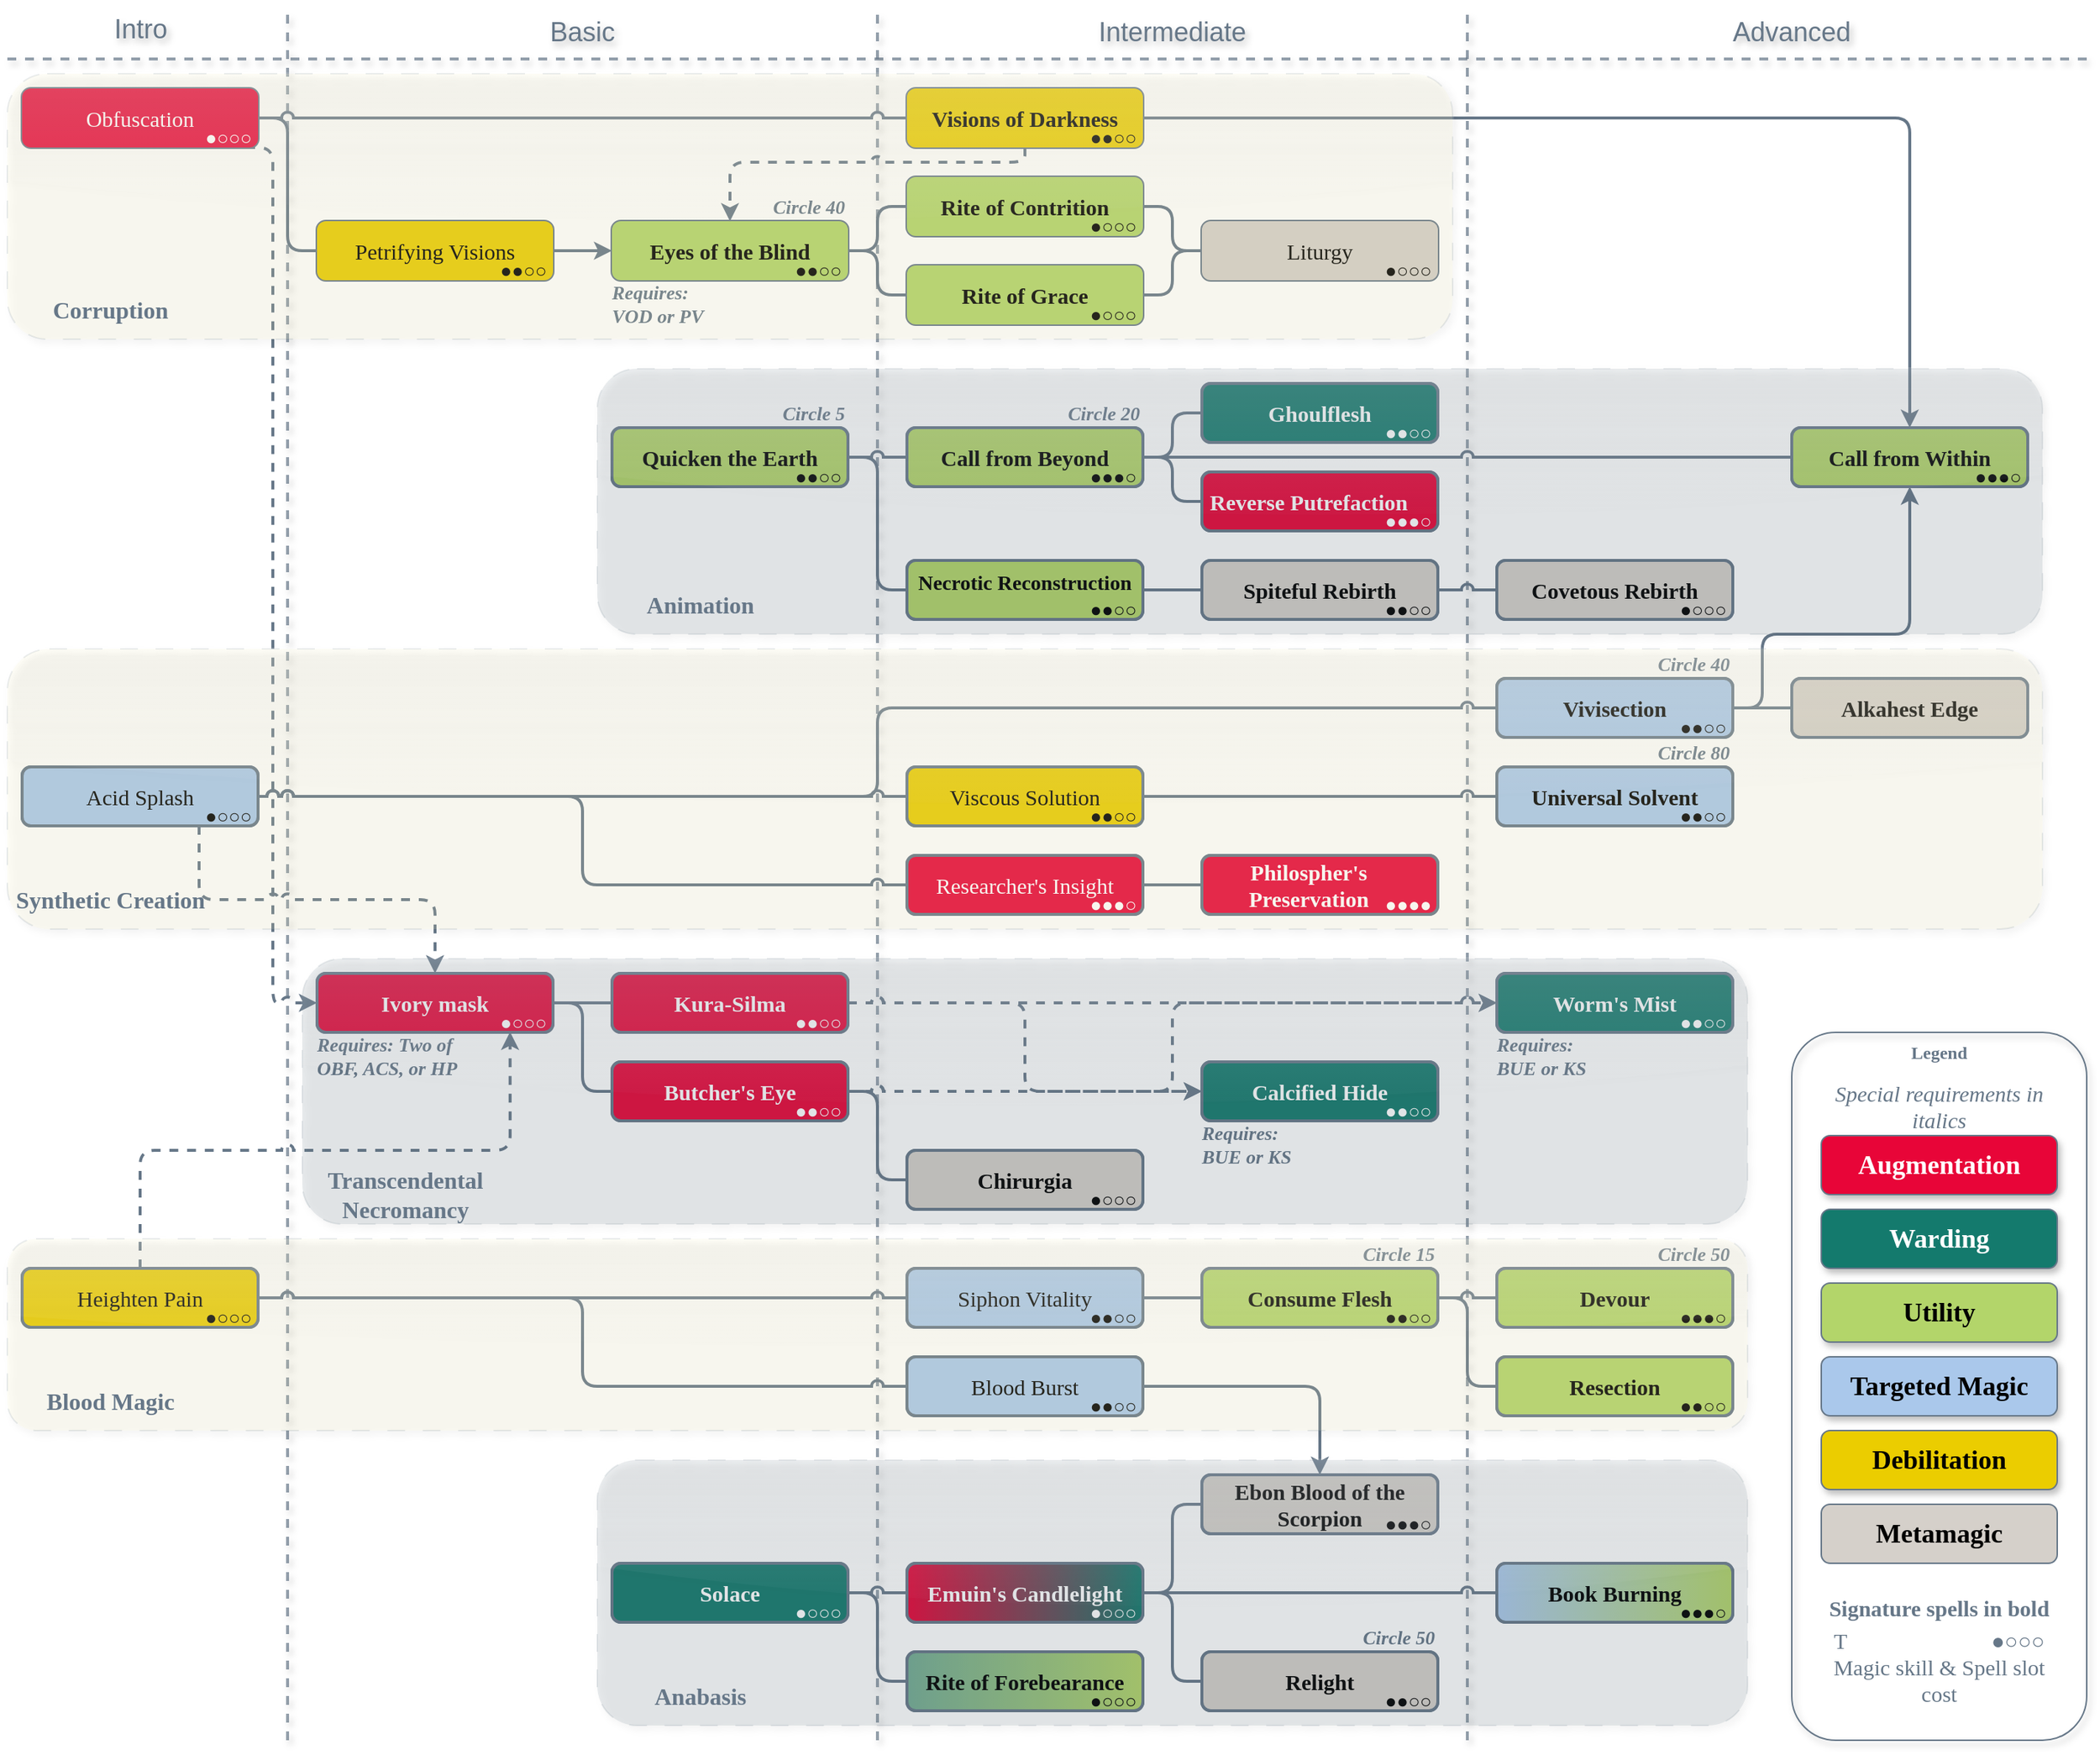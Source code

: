 <mxfile version="25.0.3">
  <diagram name="Page-1" id="PuFN-wMOv0jWiG4jprAx">
    <mxGraphModel dx="1838" dy="953" grid="1" gridSize="10" guides="1" tooltips="1" connect="1" arrows="1" fold="1" page="1" pageScale="1" pageWidth="715" pageHeight="1190" background="none" math="0" shadow="0">
      <root>
        <mxCell id="0" />
        <mxCell id="1" style="" parent="0" />
        <mxCell id="-dR2T00Uhgw3VuPTZwKf-42" value="" style="html=1;rounded=0;strokeWidth=2;endArrow=none;endFill=0;dashed=1;labelBackgroundColor=none;shadow=1;movable=1;resizable=1;rotatable=1;deletable=1;editable=1;locked=0;connectable=1;fontColor=default;strokeColor=#667788;opacity=70;" parent="1" edge="1">
          <mxGeometry width="100" relative="1" as="geometry">
            <mxPoint x="200" y="10" as="sourcePoint" />
            <mxPoint x="200" y="1180" as="targetPoint" />
          </mxGeometry>
        </mxCell>
        <mxCell id="-dR2T00Uhgw3VuPTZwKf-54" value="" style="html=1;rounded=0;strokeWidth=2;endArrow=none;endFill=0;dashed=1;exitX=0.633;exitY=0;exitDx=0;exitDy=0;exitPerimeter=0;labelBackgroundColor=none;shadow=1;movable=1;resizable=1;rotatable=1;deletable=1;editable=1;locked=0;connectable=1;fontColor=default;strokeColor=#667788;opacity=70;" parent="1" edge="1">
          <mxGeometry width="100" relative="1" as="geometry">
            <mxPoint x="1000" y="10" as="sourcePoint" />
            <mxPoint x="1000" y="1180" as="targetPoint" />
          </mxGeometry>
        </mxCell>
        <mxCell id="-dR2T00Uhgw3VuPTZwKf-70" value="" style="html=1;rounded=0;strokeWidth=2;endArrow=none;endFill=0;dashed=1;labelBackgroundColor=none;shadow=1;movable=1;resizable=1;rotatable=1;deletable=1;editable=1;locked=0;connectable=1;fontColor=default;strokeColor=#667788;opacity=70;" parent="1" edge="1">
          <mxGeometry width="100" relative="1" as="geometry">
            <mxPoint x="10" y="40" as="sourcePoint" />
            <mxPoint x="1420" y="40" as="targetPoint" />
          </mxGeometry>
        </mxCell>
        <mxCell id="DKlUDa0g7rmCu-vv5rfz-8" value="" style="html=1;rounded=0;strokeWidth=2;endArrow=none;endFill=0;dashed=1;labelBackgroundColor=none;shadow=1;movable=1;resizable=1;rotatable=1;deletable=1;editable=1;locked=0;connectable=1;fontColor=default;strokeColor=#667788;opacity=70;" parent="1" edge="1">
          <mxGeometry width="100" relative="1" as="geometry">
            <mxPoint x="600" y="10" as="sourcePoint" />
            <mxPoint x="600" y="1180" as="targetPoint" />
          </mxGeometry>
        </mxCell>
        <mxCell id="DKlUDa0g7rmCu-vv5rfz-415" value="Basic" style="text;align=center;verticalAlign=middle;resizable=0;points=[];autosize=0;strokeColor=none;fillColor=none;fontFamily=Helvetica;fontSize=18;fontColor=#667788;labelBackgroundColor=none;textShadow=1;" parent="1" vertex="1">
          <mxGeometry x="360" width="80" height="40" as="geometry" />
        </mxCell>
        <mxCell id="DKlUDa0g7rmCu-vv5rfz-416" value="Intermediate" style="text;align=center;verticalAlign=middle;resizable=0;points=[];autosize=0;strokeColor=none;fillColor=none;fontFamily=Helvetica;fontSize=18;fontColor=#667788;labelBackgroundColor=none;textShadow=1;" parent="1" vertex="1">
          <mxGeometry x="740" width="120" height="40" as="geometry" />
        </mxCell>
        <mxCell id="DKlUDa0g7rmCu-vv5rfz-417" value="Intro" style="text;html=1;align=center;verticalAlign=middle;resizable=0;points=[];autosize=0;strokeColor=none;fillColor=none;fontFamily=Helvetica;fontSize=18;fontColor=#667788;labelBackgroundColor=none;textShadow=1;" parent="1" vertex="1">
          <mxGeometry x="60" width="80" height="40" as="geometry" />
        </mxCell>
        <mxCell id="DKlUDa0g7rmCu-vv5rfz-418" value="Advanced" style="text;align=center;verticalAlign=middle;resizable=0;points=[];autosize=0;strokeColor=none;fillColor=none;fontFamily=Helvetica;fontSize=18;fontColor=#667788;labelBackgroundColor=none;textShadow=1;" parent="1" vertex="1">
          <mxGeometry x="1160" width="120" height="40" as="geometry" />
        </mxCell>
        <mxCell id="-dR2T00Uhgw3VuPTZwKf-47" value="Legend" style="rounded=1;fillColor=none;verticalAlign=top;labelBackgroundColor=none;movable=1;resizable=1;rotatable=1;deletable=1;editable=1;locked=0;connectable=1;container=0;fontStyle=1;fontColor=#667788;fontFamily=Georgia;strokeColor=#667788;shadow=1;glass=0;strokeWidth=1;textShadow=0;whiteSpace=wrap;" parent="1" vertex="1">
          <mxGeometry x="1220" y="700" width="200" height="480" as="geometry" />
        </mxCell>
        <mxCell id="-dR2T00Uhgw3VuPTZwKf-555" value="Metamagic" style="rounded=1;whiteSpace=wrap;fillColor=#D5D0CA;labelBackgroundColor=none;movable=1;resizable=1;rotatable=1;deletable=1;editable=1;locked=0;connectable=1;container=0;fontFamily=Georgia;fontSize=18;strokeColor=#667788;shadow=0;glass=0;strokeWidth=1;align=center;fontStyle=1;verticalAlign=middle;fontColor=#000000;textShadow=0;" parent="1" vertex="1">
          <mxGeometry x="1240" y="1020" width="160" height="40" as="geometry" />
        </mxCell>
        <mxCell id="DKlUDa0g7rmCu-vv5rfz-169" value="Debilitation" style="rounded=1;whiteSpace=wrap;fillColor=#EBCD00;labelBackgroundColor=none;movable=1;resizable=1;rotatable=1;deletable=1;editable=1;locked=0;connectable=1;container=0;fontFamily=Georgia;fontSize=18;strokeColor=#667788;shadow=1;glass=0;strokeWidth=1;align=center;fontStyle=1;verticalAlign=middle;fontColor=#000000;textShadow=0;" parent="1" vertex="1">
          <mxGeometry x="1240" y="970" width="160" height="40" as="geometry" />
        </mxCell>
        <mxCell id="DKlUDa0g7rmCu-vv5rfz-170" value="Targeted Magic" style="rounded=1;whiteSpace=wrap;fillColor=#AAC8EB;labelBackgroundColor=none;movable=1;resizable=1;rotatable=1;deletable=1;editable=1;locked=0;connectable=1;container=0;fontFamily=Georgia;fontSize=18;strokeColor=#667788;shadow=1;glass=0;strokeWidth=1;align=center;fontStyle=1;verticalAlign=middle;fontColor=#000000;textShadow=0;" parent="1" vertex="1">
          <mxGeometry x="1240" y="920" width="160" height="40" as="geometry" />
        </mxCell>
        <mxCell id="DKlUDa0g7rmCu-vv5rfz-171" value="Utility" style="rounded=1;whiteSpace=wrap;fillColor=#B3D56A;labelBackgroundColor=none;movable=1;resizable=1;rotatable=1;deletable=1;editable=1;locked=0;connectable=1;container=0;fontFamily=Georgia;fontSize=18;strokeColor=#667788;shadow=1;glass=0;strokeWidth=1;align=center;fontStyle=1;verticalAlign=middle;fontColor=#000000;textShadow=0;" parent="1" vertex="1">
          <mxGeometry x="1240" y="870" width="160" height="40" as="geometry" />
        </mxCell>
        <mxCell id="DKlUDa0g7rmCu-vv5rfz-172" value="Warding" style="rounded=1;whiteSpace=wrap;fillColor=#147a6d;labelBackgroundColor=none;movable=1;resizable=1;rotatable=1;deletable=1;editable=1;locked=0;connectable=1;container=0;fontFamily=Georgia;fontSize=18;strokeColor=#667788;shadow=1;glass=0;strokeWidth=1;align=center;fontStyle=1;verticalAlign=middle;fontColor=#FFFFFF;textShadow=0;" parent="1" vertex="1">
          <mxGeometry x="1240" y="820" width="160" height="40" as="geometry" />
        </mxCell>
        <mxCell id="DKlUDa0g7rmCu-vv5rfz-174" value="Augmentation" style="rounded=1;whiteSpace=wrap;fillColor=#E80538;labelBackgroundColor=none;movable=1;resizable=1;rotatable=1;deletable=1;editable=1;locked=0;connectable=1;container=0;fontFamily=Georgia;fontSize=18;strokeColor=#667788;shadow=1;glass=0;strokeWidth=1;fontColor=#FFFFFF;align=center;fontStyle=1;verticalAlign=middle;textShadow=0;" parent="1" vertex="1">
          <mxGeometry x="1240" y="770" width="160" height="40" as="geometry" />
        </mxCell>
        <mxCell id="DKlUDa0g7rmCu-vv5rfz-178" value="Special requirements in italics" style="text;align=center;verticalAlign=middle;whiteSpace=wrap;rounded=1;fontFamily=Georgia;fontSize=15;fontColor=#667788;labelBackgroundColor=none;fontStyle=2;strokeColor=none;shadow=1;glass=0;strokeWidth=1;movable=1;resizable=1;rotatable=1;deletable=1;editable=1;locked=0;connectable=1;" parent="1" vertex="1">
          <mxGeometry x="1240" y="730" width="160" height="40" as="geometry" />
        </mxCell>
        <mxCell id="DKlUDa0g7rmCu-vv5rfz-186" value="Signature spells in bold" style="text;align=center;verticalAlign=middle;whiteSpace=wrap;rounded=1;fontFamily=Georgia;fontSize=15;fontColor=#667788;labelBackgroundColor=none;fontStyle=1;strokeColor=none;shadow=1;glass=0;strokeWidth=1;movable=1;resizable=1;rotatable=1;deletable=1;editable=1;locked=0;connectable=1;" parent="1" vertex="1">
          <mxGeometry x="1240" y="1070" width="160" height="40" as="geometry" />
        </mxCell>
        <mxCell id="DKlUDa0g7rmCu-vv5rfz-187" value="T                          ●○○○&#xa;Magic skill &amp; Spell slot cost" style="text;align=center;verticalAlign=middle;whiteSpace=wrap;rounded=1;fontFamily=Georgia;fontSize=15;fontColor=#667788;labelBackgroundColor=none;strokeColor=none;shadow=1;glass=0;strokeWidth=1;movable=1;resizable=1;rotatable=1;deletable=1;editable=1;locked=0;connectable=1;" parent="1" vertex="1">
          <mxGeometry x="1240" y="1110" width="160" height="40" as="geometry" />
        </mxCell>
        <mxCell id="DKlUDa0g7rmCu-vv5rfz-14" value="Shapes and Lines" style="locked=1;" parent="0" />
        <mxCell id="DKlUDa0g7rmCu-vv5rfz-99" value="" style="edgeStyle=orthogonalEdgeStyle;shape=connector;curved=0;rounded=1;jumpStyle=arc;orthogonalLoop=1;jettySize=auto;exitX=0.5;exitY=1;exitDx=0;exitDy=0;entryX=0;entryY=0.5;entryDx=0;entryDy=0;strokeColor=#667788;strokeWidth=2;align=center;verticalAlign=middle;fontFamily=Helvetica;fontSize=11;fontColor=default;labelBackgroundColor=none;endArrow=classic;dashed=1;textShadow=1;" parent="DKlUDa0g7rmCu-vv5rfz-14" source="DKlUDa0g7rmCu-vv5rfz-31" target="DKlUDa0g7rmCu-vv5rfz-55" edge="1">
          <mxGeometry relative="1" as="geometry">
            <Array as="points">
              <mxPoint x="190" y="100" />
              <mxPoint x="190" y="680" />
            </Array>
          </mxGeometry>
        </mxCell>
        <mxCell id="DKlUDa0g7rmCu-vv5rfz-31" value="" style="rounded=1;whiteSpace=wrap;strokeWidth=2;strokeColor=#667788;textShadow=1;labelBackgroundColor=none;" parent="DKlUDa0g7rmCu-vv5rfz-14" vertex="1">
          <mxGeometry x="20" y="60" width="160" height="40" as="geometry" />
        </mxCell>
        <mxCell id="DKlUDa0g7rmCu-vv5rfz-32" value="" style="rounded=1;whiteSpace=wrap;strokeWidth=2;strokeColor=#667788;textShadow=1;labelBackgroundColor=none;" parent="DKlUDa0g7rmCu-vv5rfz-14" vertex="1">
          <mxGeometry x="620" y="60" width="160" height="40" as="geometry" />
        </mxCell>
        <mxCell id="DKlUDa0g7rmCu-vv5rfz-33" value="" style="rounded=1;whiteSpace=wrap;strokeWidth=2;strokeColor=#667788;textShadow=1;labelBackgroundColor=none;" parent="DKlUDa0g7rmCu-vv5rfz-14" vertex="1">
          <mxGeometry x="620" y="120" width="160" height="40" as="geometry" />
        </mxCell>
        <mxCell id="DKlUDa0g7rmCu-vv5rfz-34" value="" style="rounded=1;whiteSpace=wrap;strokeWidth=2;strokeColor=#667788;textShadow=1;labelBackgroundColor=none;" parent="DKlUDa0g7rmCu-vv5rfz-14" vertex="1">
          <mxGeometry x="620" y="180" width="160" height="40" as="geometry" />
        </mxCell>
        <mxCell id="DKlUDa0g7rmCu-vv5rfz-35" value="" style="rounded=1;whiteSpace=wrap;strokeWidth=2;strokeColor=#667788;textShadow=1;labelBackgroundColor=none;" parent="DKlUDa0g7rmCu-vv5rfz-14" vertex="1">
          <mxGeometry x="420" y="150" width="160" height="40" as="geometry" />
        </mxCell>
        <mxCell id="DKlUDa0g7rmCu-vv5rfz-36" value="" style="rounded=1;whiteSpace=wrap;strokeWidth=2;strokeColor=#667788;textShadow=1;labelBackgroundColor=none;" parent="DKlUDa0g7rmCu-vv5rfz-14" vertex="1">
          <mxGeometry x="220" y="150" width="160" height="40" as="geometry" />
        </mxCell>
        <mxCell id="DKlUDa0g7rmCu-vv5rfz-37" value="" style="rounded=1;whiteSpace=wrap;strokeWidth=2;strokeColor=#667788;textShadow=1;labelBackgroundColor=none;" parent="DKlUDa0g7rmCu-vv5rfz-14" vertex="1">
          <mxGeometry x="820" y="150" width="160" height="40" as="geometry" />
        </mxCell>
        <mxCell id="DKlUDa0g7rmCu-vv5rfz-38" value="" style="rounded=1;whiteSpace=wrap;strokeWidth=2;strokeColor=#667788;textShadow=1;labelBackgroundColor=none;" parent="DKlUDa0g7rmCu-vv5rfz-14" vertex="1">
          <mxGeometry x="820" y="260" width="160" height="40" as="geometry" />
        </mxCell>
        <mxCell id="DKlUDa0g7rmCu-vv5rfz-39" value="" style="rounded=1;whiteSpace=wrap;strokeWidth=2;strokeColor=#667788;textShadow=1;labelBackgroundColor=none;" parent="DKlUDa0g7rmCu-vv5rfz-14" vertex="1">
          <mxGeometry x="820" y="320" width="160" height="40" as="geometry" />
        </mxCell>
        <mxCell id="DKlUDa0g7rmCu-vv5rfz-90" value="" style="edgeStyle=orthogonalEdgeStyle;shape=connector;curved=0;rounded=1;jumpStyle=arc;orthogonalLoop=1;jettySize=auto;exitX=1;exitY=0.5;exitDx=0;exitDy=0;entryX=0;entryY=0.5;entryDx=0;entryDy=0;strokeColor=#667788;strokeWidth=2;align=center;verticalAlign=middle;fontFamily=Helvetica;fontSize=11;fontColor=default;labelBackgroundColor=none;endArrow=none;textShadow=1;" parent="DKlUDa0g7rmCu-vv5rfz-14" source="DKlUDa0g7rmCu-vv5rfz-40" target="DKlUDa0g7rmCu-vv5rfz-41" edge="1">
          <mxGeometry relative="1" as="geometry" />
        </mxCell>
        <mxCell id="DKlUDa0g7rmCu-vv5rfz-40" value="" style="rounded=1;whiteSpace=wrap;strokeWidth=2;strokeColor=#667788;textShadow=1;labelBackgroundColor=none;" parent="DKlUDa0g7rmCu-vv5rfz-14" vertex="1">
          <mxGeometry x="820" y="380" width="160" height="40" as="geometry" />
        </mxCell>
        <mxCell id="DKlUDa0g7rmCu-vv5rfz-41" value="" style="rounded=1;whiteSpace=wrap;strokeWidth=2;strokeColor=#667788;textShadow=1;labelBackgroundColor=none;" parent="DKlUDa0g7rmCu-vv5rfz-14" vertex="1">
          <mxGeometry x="1020" y="380" width="160" height="40" as="geometry" />
        </mxCell>
        <mxCell id="DKlUDa0g7rmCu-vv5rfz-42" value="" style="rounded=1;whiteSpace=wrap;strokeWidth=2;strokeColor=#667788;textShadow=1;labelBackgroundColor=none;" parent="DKlUDa0g7rmCu-vv5rfz-14" vertex="1">
          <mxGeometry x="1220" y="290" width="160" height="40" as="geometry" />
        </mxCell>
        <mxCell id="DKlUDa0g7rmCu-vv5rfz-87" value="" style="edgeStyle=orthogonalEdgeStyle;shape=connector;curved=0;rounded=1;jumpStyle=arc;orthogonalLoop=1;jettySize=auto;exitX=1;exitY=0.5;exitDx=0;exitDy=0;entryX=0;entryY=0.5;entryDx=0;entryDy=0;strokeColor=#667788;strokeWidth=2;align=center;verticalAlign=middle;fontFamily=Helvetica;fontSize=11;fontColor=default;labelBackgroundColor=none;endArrow=none;textShadow=1;" parent="DKlUDa0g7rmCu-vv5rfz-14" source="DKlUDa0g7rmCu-vv5rfz-43" target="DKlUDa0g7rmCu-vv5rfz-38" edge="1">
          <mxGeometry relative="1" as="geometry" />
        </mxCell>
        <mxCell id="DKlUDa0g7rmCu-vv5rfz-88" value="" style="edgeStyle=orthogonalEdgeStyle;shape=connector;curved=0;rounded=1;jumpStyle=arc;orthogonalLoop=1;jettySize=auto;exitX=1;exitY=0.5;exitDx=0;exitDy=0;entryX=0;entryY=0.5;entryDx=0;entryDy=0;strokeColor=#667788;strokeWidth=2;align=center;verticalAlign=middle;fontFamily=Helvetica;fontSize=11;fontColor=default;labelBackgroundColor=none;endArrow=none;textShadow=1;" parent="DKlUDa0g7rmCu-vv5rfz-14" source="DKlUDa0g7rmCu-vv5rfz-43" target="DKlUDa0g7rmCu-vv5rfz-39" edge="1">
          <mxGeometry relative="1" as="geometry" />
        </mxCell>
        <mxCell id="DKlUDa0g7rmCu-vv5rfz-89" value="" style="edgeStyle=orthogonalEdgeStyle;shape=connector;curved=0;rounded=1;jumpStyle=arc;orthogonalLoop=1;jettySize=auto;exitX=1;exitY=0.5;exitDx=0;exitDy=0;entryX=0;entryY=0.5;entryDx=0;entryDy=0;strokeColor=#667788;strokeWidth=2;align=center;verticalAlign=middle;fontFamily=Helvetica;fontSize=11;fontColor=default;labelBackgroundColor=none;endArrow=none;textShadow=1;" parent="DKlUDa0g7rmCu-vv5rfz-14" source="DKlUDa0g7rmCu-vv5rfz-43" target="DKlUDa0g7rmCu-vv5rfz-42" edge="1">
          <mxGeometry relative="1" as="geometry" />
        </mxCell>
        <mxCell id="DKlUDa0g7rmCu-vv5rfz-43" value="" style="rounded=1;whiteSpace=wrap;strokeWidth=2;strokeColor=#667788;textShadow=1;labelBackgroundColor=none;" parent="DKlUDa0g7rmCu-vv5rfz-14" vertex="1">
          <mxGeometry x="620" y="290" width="160" height="40" as="geometry" />
        </mxCell>
        <mxCell id="DKlUDa0g7rmCu-vv5rfz-86" value="" style="edgeStyle=orthogonalEdgeStyle;shape=connector;curved=0;rounded=1;jumpStyle=arc;orthogonalLoop=1;jettySize=auto;exitX=1;exitY=0.5;exitDx=0;exitDy=0;entryX=0;entryY=0.5;entryDx=0;entryDy=0;strokeColor=#667788;strokeWidth=2;align=center;verticalAlign=middle;fontFamily=Helvetica;fontSize=11;fontColor=default;labelBackgroundColor=none;endArrow=none;textShadow=1;" parent="DKlUDa0g7rmCu-vv5rfz-14" source="DKlUDa0g7rmCu-vv5rfz-44" target="DKlUDa0g7rmCu-vv5rfz-40" edge="1">
          <mxGeometry relative="1" as="geometry" />
        </mxCell>
        <mxCell id="DKlUDa0g7rmCu-vv5rfz-44" value="" style="rounded=1;whiteSpace=wrap;strokeWidth=2;strokeColor=#667788;textShadow=1;labelBackgroundColor=none;" parent="DKlUDa0g7rmCu-vv5rfz-14" vertex="1">
          <mxGeometry x="620" y="380" width="160" height="40" as="geometry" />
        </mxCell>
        <mxCell id="DKlUDa0g7rmCu-vv5rfz-84" value="" style="edgeStyle=orthogonalEdgeStyle;shape=connector;curved=0;rounded=1;jumpStyle=arc;orthogonalLoop=1;jettySize=auto;exitX=1;exitY=0.5;exitDx=0;exitDy=0;entryX=0;entryY=0.5;entryDx=0;entryDy=0;strokeColor=#667788;strokeWidth=2;align=center;verticalAlign=middle;fontFamily=Helvetica;fontSize=11;fontColor=default;labelBackgroundColor=none;endArrow=none;textShadow=1;" parent="DKlUDa0g7rmCu-vv5rfz-14" source="DKlUDa0g7rmCu-vv5rfz-45" target="DKlUDa0g7rmCu-vv5rfz-44" edge="1">
          <mxGeometry relative="1" as="geometry" />
        </mxCell>
        <mxCell id="DKlUDa0g7rmCu-vv5rfz-85" value="" style="edgeStyle=orthogonalEdgeStyle;shape=connector;curved=0;rounded=1;jumpStyle=arc;orthogonalLoop=1;jettySize=auto;exitX=1;exitY=0.5;exitDx=0;exitDy=0;entryX=0;entryY=0.5;entryDx=0;entryDy=0;strokeColor=#667788;strokeWidth=2;align=center;verticalAlign=middle;fontFamily=Helvetica;fontSize=11;fontColor=default;labelBackgroundColor=none;endArrow=none;textShadow=1;" parent="DKlUDa0g7rmCu-vv5rfz-14" source="DKlUDa0g7rmCu-vv5rfz-45" target="DKlUDa0g7rmCu-vv5rfz-43" edge="1">
          <mxGeometry relative="1" as="geometry" />
        </mxCell>
        <mxCell id="DKlUDa0g7rmCu-vv5rfz-45" value="" style="rounded=1;whiteSpace=wrap;strokeWidth=2;strokeColor=#667788;textShadow=1;labelBackgroundColor=none;" parent="DKlUDa0g7rmCu-vv5rfz-14" vertex="1">
          <mxGeometry x="420" y="290" width="160" height="40" as="geometry" />
        </mxCell>
        <mxCell id="DKlUDa0g7rmCu-vv5rfz-91" value="" style="edgeStyle=orthogonalEdgeStyle;shape=connector;curved=0;rounded=1;jumpStyle=arc;orthogonalLoop=1;jettySize=auto;exitX=1;exitY=0.5;exitDx=0;exitDy=0;entryX=0;entryY=0.5;entryDx=0;entryDy=0;strokeColor=#667788;strokeWidth=2;align=center;verticalAlign=middle;fontFamily=Helvetica;fontSize=11;fontColor=default;labelBackgroundColor=none;endArrow=none;textShadow=1;" parent="DKlUDa0g7rmCu-vv5rfz-14" source="DKlUDa0g7rmCu-vv5rfz-46" target="DKlUDa0g7rmCu-vv5rfz-47" edge="1">
          <mxGeometry relative="1" as="geometry" />
        </mxCell>
        <mxCell id="DKlUDa0g7rmCu-vv5rfz-92" value="" style="edgeStyle=orthogonalEdgeStyle;shape=connector;curved=0;rounded=1;jumpStyle=arc;orthogonalLoop=1;jettySize=auto;exitX=1;exitY=0.5;exitDx=0;exitDy=0;entryX=0.5;entryY=1;entryDx=0;entryDy=0;strokeColor=#667788;strokeWidth=2;align=center;verticalAlign=middle;fontFamily=Helvetica;fontSize=11;fontColor=default;labelBackgroundColor=none;endArrow=classic;endFill=1;textShadow=1;" parent="DKlUDa0g7rmCu-vv5rfz-14" source="DKlUDa0g7rmCu-vv5rfz-46" target="DKlUDa0g7rmCu-vv5rfz-42" edge="1">
          <mxGeometry relative="1" as="geometry">
            <Array as="points">
              <mxPoint x="1200" y="480" />
              <mxPoint x="1200" y="430" />
              <mxPoint x="1300" y="430" />
            </Array>
          </mxGeometry>
        </mxCell>
        <mxCell id="DKlUDa0g7rmCu-vv5rfz-94" value="" style="edgeStyle=orthogonalEdgeStyle;shape=connector;curved=0;rounded=1;jumpStyle=arc;orthogonalLoop=1;jettySize=auto;exitX=0;exitY=0.5;exitDx=0;exitDy=0;entryX=1;entryY=0.5;entryDx=0;entryDy=0;strokeColor=#667788;strokeWidth=2;align=center;verticalAlign=middle;fontFamily=Helvetica;fontSize=11;fontColor=default;labelBackgroundColor=none;endArrow=none;textShadow=1;" parent="DKlUDa0g7rmCu-vv5rfz-14" source="DKlUDa0g7rmCu-vv5rfz-46" target="DKlUDa0g7rmCu-vv5rfz-52" edge="1">
          <mxGeometry relative="1" as="geometry" />
        </mxCell>
        <mxCell id="DKlUDa0g7rmCu-vv5rfz-46" value="" style="rounded=1;whiteSpace=wrap;strokeWidth=2;strokeColor=#667788;textShadow=1;labelBackgroundColor=none;" parent="DKlUDa0g7rmCu-vv5rfz-14" vertex="1">
          <mxGeometry x="1020" y="460" width="160" height="40" as="geometry" />
        </mxCell>
        <mxCell id="DKlUDa0g7rmCu-vv5rfz-47" value="" style="rounded=1;whiteSpace=wrap;strokeWidth=2;strokeColor=#667788;textShadow=1;labelBackgroundColor=none;" parent="DKlUDa0g7rmCu-vv5rfz-14" vertex="1">
          <mxGeometry x="1220" y="460" width="160" height="40" as="geometry" />
        </mxCell>
        <mxCell id="DKlUDa0g7rmCu-vv5rfz-48" value="" style="rounded=1;whiteSpace=wrap;strokeWidth=2;strokeColor=#667788;textShadow=1;labelBackgroundColor=none;" parent="DKlUDa0g7rmCu-vv5rfz-14" vertex="1">
          <mxGeometry x="1020" y="520" width="160" height="40" as="geometry" />
        </mxCell>
        <mxCell id="DKlUDa0g7rmCu-vv5rfz-93" value="" style="edgeStyle=orthogonalEdgeStyle;shape=connector;curved=0;rounded=1;jumpStyle=arc;orthogonalLoop=1;jettySize=auto;exitX=1;exitY=0.5;exitDx=0;exitDy=0;entryX=0;entryY=0.5;entryDx=0;entryDy=0;strokeColor=#667788;strokeWidth=2;align=center;verticalAlign=middle;fontFamily=Helvetica;fontSize=11;fontColor=default;labelBackgroundColor=none;endArrow=none;textShadow=1;" parent="DKlUDa0g7rmCu-vv5rfz-14" source="DKlUDa0g7rmCu-vv5rfz-49" target="DKlUDa0g7rmCu-vv5rfz-48" edge="1">
          <mxGeometry relative="1" as="geometry" />
        </mxCell>
        <mxCell id="DKlUDa0g7rmCu-vv5rfz-49" value="" style="rounded=1;whiteSpace=wrap;strokeWidth=2;strokeColor=#667788;textShadow=1;labelBackgroundColor=none;" parent="DKlUDa0g7rmCu-vv5rfz-14" vertex="1">
          <mxGeometry x="620" y="520" width="160" height="40" as="geometry" />
        </mxCell>
        <mxCell id="DKlUDa0g7rmCu-vv5rfz-97" value="" style="edgeStyle=orthogonalEdgeStyle;shape=connector;curved=0;rounded=1;jumpStyle=arc;orthogonalLoop=1;jettySize=auto;exitX=1;exitY=0.5;exitDx=0;exitDy=0;entryX=0;entryY=0.5;entryDx=0;entryDy=0;strokeColor=#667788;strokeWidth=2;align=center;verticalAlign=middle;fontFamily=Helvetica;fontSize=11;fontColor=default;labelBackgroundColor=none;endArrow=none;textShadow=1;" parent="DKlUDa0g7rmCu-vv5rfz-14" source="DKlUDa0g7rmCu-vv5rfz-50" target="DKlUDa0g7rmCu-vv5rfz-51" edge="1">
          <mxGeometry relative="1" as="geometry" />
        </mxCell>
        <mxCell id="DKlUDa0g7rmCu-vv5rfz-50" value="" style="rounded=1;whiteSpace=wrap;strokeWidth=2;strokeColor=#667788;textShadow=1;labelBackgroundColor=none;" parent="DKlUDa0g7rmCu-vv5rfz-14" vertex="1">
          <mxGeometry x="620" y="580" width="160" height="40" as="geometry" />
        </mxCell>
        <mxCell id="DKlUDa0g7rmCu-vv5rfz-51" value="" style="rounded=1;whiteSpace=wrap;strokeWidth=2;strokeColor=#667788;textShadow=1;labelBackgroundColor=none;" parent="DKlUDa0g7rmCu-vv5rfz-14" vertex="1">
          <mxGeometry x="820" y="580" width="160" height="40" as="geometry" />
        </mxCell>
        <mxCell id="DKlUDa0g7rmCu-vv5rfz-95" value="" style="edgeStyle=orthogonalEdgeStyle;shape=connector;curved=0;rounded=1;jumpStyle=arc;orthogonalLoop=1;jettySize=auto;exitX=1;exitY=0.5;exitDx=0;exitDy=0;entryX=0;entryY=0.5;entryDx=0;entryDy=0;strokeColor=#667788;strokeWidth=2;align=center;verticalAlign=middle;fontFamily=Helvetica;fontSize=11;fontColor=default;labelBackgroundColor=none;endArrow=none;textShadow=1;" parent="DKlUDa0g7rmCu-vv5rfz-14" source="DKlUDa0g7rmCu-vv5rfz-52" target="DKlUDa0g7rmCu-vv5rfz-49" edge="1">
          <mxGeometry relative="1" as="geometry" />
        </mxCell>
        <mxCell id="DKlUDa0g7rmCu-vv5rfz-96" value="" style="edgeStyle=orthogonalEdgeStyle;shape=connector;curved=0;rounded=1;jumpStyle=arc;orthogonalLoop=1;jettySize=auto;exitX=1;exitY=0.5;exitDx=0;exitDy=0;entryX=0;entryY=0.5;entryDx=0;entryDy=0;strokeColor=#667788;strokeWidth=2;align=center;verticalAlign=middle;fontFamily=Helvetica;fontSize=11;fontColor=default;labelBackgroundColor=none;endArrow=none;textShadow=1;" parent="DKlUDa0g7rmCu-vv5rfz-14" source="DKlUDa0g7rmCu-vv5rfz-52" target="DKlUDa0g7rmCu-vv5rfz-50" edge="1">
          <mxGeometry relative="1" as="geometry" />
        </mxCell>
        <mxCell id="DKlUDa0g7rmCu-vv5rfz-98" value="" style="edgeStyle=orthogonalEdgeStyle;shape=connector;curved=0;rounded=1;jumpStyle=arc;orthogonalLoop=1;jettySize=auto;exitX=0.75;exitY=1;exitDx=0;exitDy=0;entryX=0.5;entryY=0;entryDx=0;entryDy=0;strokeColor=#667788;strokeWidth=2;align=center;verticalAlign=middle;fontFamily=Helvetica;fontSize=11;fontColor=default;labelBackgroundColor=none;endArrow=classic;dashed=1;textShadow=1;" parent="DKlUDa0g7rmCu-vv5rfz-14" source="DKlUDa0g7rmCu-vv5rfz-52" target="DKlUDa0g7rmCu-vv5rfz-55" edge="1">
          <mxGeometry relative="1" as="geometry" />
        </mxCell>
        <mxCell id="DKlUDa0g7rmCu-vv5rfz-52" value="" style="rounded=1;whiteSpace=wrap;strokeWidth=2;strokeColor=#667788;textShadow=1;labelBackgroundColor=none;" parent="DKlUDa0g7rmCu-vv5rfz-14" vertex="1">
          <mxGeometry x="20" y="520" width="160" height="40" as="geometry" />
        </mxCell>
        <mxCell id="DKlUDa0g7rmCu-vv5rfz-53" value="" style="rounded=1;whiteSpace=wrap;strokeWidth=2;strokeColor=#667788;textShadow=1;labelBackgroundColor=none;" parent="DKlUDa0g7rmCu-vv5rfz-14" vertex="1">
          <mxGeometry x="1020" y="660" width="160" height="40" as="geometry" />
        </mxCell>
        <mxCell id="DKlUDa0g7rmCu-vv5rfz-104" value="" style="edgeStyle=orthogonalEdgeStyle;shape=connector;curved=0;rounded=1;jumpStyle=arc;orthogonalLoop=1;jettySize=auto;exitX=1;exitY=0.5;exitDx=0;exitDy=0;entryX=0;entryY=0.5;entryDx=0;entryDy=0;strokeColor=#667788;strokeWidth=2;align=center;verticalAlign=middle;fontFamily=Helvetica;fontSize=11;fontColor=default;labelBackgroundColor=none;endArrow=classic;dashed=1;textShadow=1;" parent="DKlUDa0g7rmCu-vv5rfz-14" source="DKlUDa0g7rmCu-vv5rfz-54" target="DKlUDa0g7rmCu-vv5rfz-53" edge="1">
          <mxGeometry relative="1" as="geometry" />
        </mxCell>
        <mxCell id="DKlUDa0g7rmCu-vv5rfz-105" value="" style="edgeStyle=orthogonalEdgeStyle;shape=connector;curved=0;rounded=1;jumpStyle=arc;orthogonalLoop=1;jettySize=auto;exitX=1;exitY=0.5;exitDx=0;exitDy=0;entryX=0;entryY=0.5;entryDx=0;entryDy=0;strokeColor=#667788;strokeWidth=2;align=center;verticalAlign=middle;fontFamily=Helvetica;fontSize=11;fontColor=default;labelBackgroundColor=none;endArrow=classic;dashed=1;textShadow=1;" parent="DKlUDa0g7rmCu-vv5rfz-14" source="DKlUDa0g7rmCu-vv5rfz-54" target="DKlUDa0g7rmCu-vv5rfz-57" edge="1">
          <mxGeometry relative="1" as="geometry" />
        </mxCell>
        <mxCell id="DKlUDa0g7rmCu-vv5rfz-54" value="" style="rounded=1;whiteSpace=wrap;strokeWidth=2;strokeColor=#667788;textShadow=1;labelBackgroundColor=none;" parent="DKlUDa0g7rmCu-vv5rfz-14" vertex="1">
          <mxGeometry x="420" y="660" width="160" height="40" as="geometry" />
        </mxCell>
        <mxCell id="DKlUDa0g7rmCu-vv5rfz-101" value="" style="edgeStyle=orthogonalEdgeStyle;shape=connector;curved=0;rounded=1;jumpStyle=arc;orthogonalLoop=1;jettySize=auto;exitX=1;exitY=0.5;exitDx=0;exitDy=0;entryX=0;entryY=0.5;entryDx=0;entryDy=0;strokeColor=#667788;strokeWidth=2;align=center;verticalAlign=middle;fontFamily=Helvetica;fontSize=11;fontColor=default;labelBackgroundColor=none;endArrow=none;textShadow=1;" parent="DKlUDa0g7rmCu-vv5rfz-14" source="DKlUDa0g7rmCu-vv5rfz-55" target="DKlUDa0g7rmCu-vv5rfz-54" edge="1">
          <mxGeometry relative="1" as="geometry" />
        </mxCell>
        <mxCell id="DKlUDa0g7rmCu-vv5rfz-102" value="" style="edgeStyle=orthogonalEdgeStyle;shape=connector;curved=0;rounded=1;jumpStyle=arc;orthogonalLoop=1;jettySize=auto;exitX=1;exitY=0.5;exitDx=0;exitDy=0;entryX=0;entryY=0.5;entryDx=0;entryDy=0;strokeColor=#667788;strokeWidth=2;align=center;verticalAlign=middle;fontFamily=Helvetica;fontSize=11;fontColor=default;labelBackgroundColor=none;endArrow=none;textShadow=1;" parent="DKlUDa0g7rmCu-vv5rfz-14" source="DKlUDa0g7rmCu-vv5rfz-55" target="DKlUDa0g7rmCu-vv5rfz-56" edge="1">
          <mxGeometry relative="1" as="geometry" />
        </mxCell>
        <mxCell id="DKlUDa0g7rmCu-vv5rfz-55" value="" style="rounded=1;whiteSpace=wrap;strokeWidth=2;strokeColor=#667788;textShadow=1;labelBackgroundColor=none;" parent="DKlUDa0g7rmCu-vv5rfz-14" vertex="1">
          <mxGeometry x="220" y="660" width="160" height="40" as="geometry" />
        </mxCell>
        <mxCell id="DKlUDa0g7rmCu-vv5rfz-103" value="" style="edgeStyle=orthogonalEdgeStyle;shape=connector;curved=0;rounded=1;jumpStyle=arc;orthogonalLoop=1;jettySize=auto;exitX=1;exitY=0.5;exitDx=0;exitDy=0;entryX=0;entryY=0.5;entryDx=0;entryDy=0;strokeColor=#667788;strokeWidth=2;align=center;verticalAlign=middle;fontFamily=Helvetica;fontSize=11;fontColor=default;labelBackgroundColor=none;endArrow=none;textShadow=1;" parent="DKlUDa0g7rmCu-vv5rfz-14" source="DKlUDa0g7rmCu-vv5rfz-56" target="DKlUDa0g7rmCu-vv5rfz-58" edge="1">
          <mxGeometry relative="1" as="geometry" />
        </mxCell>
        <mxCell id="DKlUDa0g7rmCu-vv5rfz-106" value="" style="edgeStyle=orthogonalEdgeStyle;shape=connector;curved=0;rounded=1;jumpStyle=arc;orthogonalLoop=1;jettySize=auto;exitX=1;exitY=0.5;exitDx=0;exitDy=0;entryX=0;entryY=0.5;entryDx=0;entryDy=0;strokeColor=#667788;strokeWidth=2;align=center;verticalAlign=middle;fontFamily=Helvetica;fontSize=11;fontColor=default;labelBackgroundColor=none;endArrow=classic;dashed=1;textShadow=1;" parent="DKlUDa0g7rmCu-vv5rfz-14" source="DKlUDa0g7rmCu-vv5rfz-56" target="DKlUDa0g7rmCu-vv5rfz-57" edge="1">
          <mxGeometry relative="1" as="geometry" />
        </mxCell>
        <mxCell id="DKlUDa0g7rmCu-vv5rfz-107" value="" style="edgeStyle=orthogonalEdgeStyle;shape=connector;curved=0;rounded=1;jumpStyle=arc;orthogonalLoop=1;jettySize=auto;exitX=1;exitY=0.5;exitDx=0;exitDy=0;entryX=0;entryY=0.5;entryDx=0;entryDy=0;strokeColor=#667788;strokeWidth=2;align=center;verticalAlign=middle;fontFamily=Helvetica;fontSize=11;fontColor=default;labelBackgroundColor=none;endArrow=classic;dashed=1;textShadow=1;" parent="DKlUDa0g7rmCu-vv5rfz-14" source="DKlUDa0g7rmCu-vv5rfz-56" target="DKlUDa0g7rmCu-vv5rfz-53" edge="1">
          <mxGeometry relative="1" as="geometry" />
        </mxCell>
        <mxCell id="DKlUDa0g7rmCu-vv5rfz-56" value="" style="rounded=1;whiteSpace=wrap;strokeWidth=2;strokeColor=#667788;textShadow=1;labelBackgroundColor=none;" parent="DKlUDa0g7rmCu-vv5rfz-14" vertex="1">
          <mxGeometry x="420" y="720" width="160" height="40" as="geometry" />
        </mxCell>
        <mxCell id="DKlUDa0g7rmCu-vv5rfz-57" value="" style="rounded=1;whiteSpace=wrap;strokeWidth=2;strokeColor=#667788;textShadow=1;labelBackgroundColor=none;" parent="DKlUDa0g7rmCu-vv5rfz-14" vertex="1">
          <mxGeometry x="820" y="720" width="160" height="40" as="geometry" />
        </mxCell>
        <mxCell id="DKlUDa0g7rmCu-vv5rfz-58" value="" style="rounded=1;whiteSpace=wrap;strokeWidth=2;strokeColor=#667788;textShadow=1;labelBackgroundColor=none;" parent="DKlUDa0g7rmCu-vv5rfz-14" vertex="1">
          <mxGeometry x="620" y="780" width="160" height="40" as="geometry" />
        </mxCell>
        <mxCell id="DKlUDa0g7rmCu-vv5rfz-110" value="" style="edgeStyle=orthogonalEdgeStyle;shape=connector;curved=0;rounded=1;jumpStyle=arc;orthogonalLoop=1;jettySize=auto;exitX=1;exitY=0.5;exitDx=0;exitDy=0;entryX=0;entryY=0.5;entryDx=0;entryDy=0;strokeColor=#667788;strokeWidth=2;align=center;verticalAlign=middle;fontFamily=Helvetica;fontSize=11;fontColor=default;labelBackgroundColor=none;endArrow=none;textShadow=1;" parent="DKlUDa0g7rmCu-vv5rfz-14" source="DKlUDa0g7rmCu-vv5rfz-59" target="DKlUDa0g7rmCu-vv5rfz-63" edge="1">
          <mxGeometry relative="1" as="geometry" />
        </mxCell>
        <mxCell id="DKlUDa0g7rmCu-vv5rfz-111" value="" style="edgeStyle=orthogonalEdgeStyle;shape=connector;curved=0;rounded=1;jumpStyle=arc;orthogonalLoop=1;jettySize=auto;exitX=1;exitY=0.5;exitDx=0;exitDy=0;entryX=0;entryY=0.5;entryDx=0;entryDy=0;strokeColor=#667788;strokeWidth=2;align=center;verticalAlign=middle;fontFamily=Helvetica;fontSize=11;fontColor=default;labelBackgroundColor=none;endArrow=none;textShadow=1;" parent="DKlUDa0g7rmCu-vv5rfz-14" source="DKlUDa0g7rmCu-vv5rfz-59" target="DKlUDa0g7rmCu-vv5rfz-62" edge="1">
          <mxGeometry relative="1" as="geometry" />
        </mxCell>
        <mxCell id="DKlUDa0g7rmCu-vv5rfz-59" value="" style="rounded=1;whiteSpace=wrap;strokeWidth=2;strokeColor=#667788;textShadow=1;labelBackgroundColor=none;" parent="DKlUDa0g7rmCu-vv5rfz-14" vertex="1">
          <mxGeometry x="820" y="860" width="160" height="40" as="geometry" />
        </mxCell>
        <mxCell id="DKlUDa0g7rmCu-vv5rfz-109" value="" style="edgeStyle=orthogonalEdgeStyle;shape=connector;curved=0;rounded=1;jumpStyle=arc;orthogonalLoop=1;jettySize=auto;exitX=1;exitY=0.5;exitDx=0;exitDy=0;entryX=0;entryY=0.5;entryDx=0;entryDy=0;strokeColor=#667788;strokeWidth=2;align=center;verticalAlign=middle;fontFamily=Helvetica;fontSize=11;fontColor=default;labelBackgroundColor=none;endArrow=none;textShadow=1;" parent="DKlUDa0g7rmCu-vv5rfz-14" source="DKlUDa0g7rmCu-vv5rfz-60" target="DKlUDa0g7rmCu-vv5rfz-59" edge="1">
          <mxGeometry relative="1" as="geometry" />
        </mxCell>
        <mxCell id="DKlUDa0g7rmCu-vv5rfz-60" value="" style="rounded=1;whiteSpace=wrap;strokeWidth=2;strokeColor=#667788;textShadow=1;labelBackgroundColor=none;" parent="DKlUDa0g7rmCu-vv5rfz-14" vertex="1">
          <mxGeometry x="620" y="860" width="160" height="40" as="geometry" />
        </mxCell>
        <mxCell id="DKlUDa0g7rmCu-vv5rfz-113" value="" style="edgeStyle=orthogonalEdgeStyle;shape=connector;curved=0;rounded=1;jumpStyle=arc;orthogonalLoop=1;jettySize=auto;exitX=1;exitY=0.5;exitDx=0;exitDy=0;entryX=0.5;entryY=0;entryDx=0;entryDy=0;strokeColor=#667788;strokeWidth=2;align=center;verticalAlign=middle;fontFamily=Helvetica;fontSize=11;fontColor=default;labelBackgroundColor=none;endArrow=classic;endFill=1;textShadow=1;" parent="DKlUDa0g7rmCu-vv5rfz-14" source="DKlUDa0g7rmCu-vv5rfz-61" target="DKlUDa0g7rmCu-vv5rfz-65" edge="1">
          <mxGeometry relative="1" as="geometry" />
        </mxCell>
        <mxCell id="DKlUDa0g7rmCu-vv5rfz-61" value="" style="rounded=1;whiteSpace=wrap;strokeWidth=2;strokeColor=#667788;textShadow=1;labelBackgroundColor=none;" parent="DKlUDa0g7rmCu-vv5rfz-14" vertex="1">
          <mxGeometry x="620" y="920" width="160" height="40" as="geometry" />
        </mxCell>
        <mxCell id="DKlUDa0g7rmCu-vv5rfz-62" value="" style="rounded=1;whiteSpace=wrap;strokeWidth=2;strokeColor=#667788;textShadow=1;labelBackgroundColor=none;" parent="DKlUDa0g7rmCu-vv5rfz-14" vertex="1">
          <mxGeometry x="1020" y="920" width="160" height="40" as="geometry" />
        </mxCell>
        <mxCell id="DKlUDa0g7rmCu-vv5rfz-63" value="" style="rounded=1;whiteSpace=wrap;strokeWidth=2;strokeColor=#667788;textShadow=1;labelBackgroundColor=none;" parent="DKlUDa0g7rmCu-vv5rfz-14" vertex="1">
          <mxGeometry x="1020" y="860" width="160" height="40" as="geometry" />
        </mxCell>
        <mxCell id="DKlUDa0g7rmCu-vv5rfz-100" value="" style="edgeStyle=orthogonalEdgeStyle;shape=connector;curved=0;rounded=1;jumpStyle=arc;orthogonalLoop=1;jettySize=auto;exitX=0.5;exitY=0;exitDx=0;exitDy=0;entryX=0.818;entryY=0.992;entryDx=0;entryDy=0;strokeColor=#667788;strokeWidth=2;align=center;verticalAlign=middle;fontFamily=Helvetica;fontSize=11;fontColor=default;labelBackgroundColor=none;endArrow=classic;dashed=1;textShadow=1;entryPerimeter=0;" parent="DKlUDa0g7rmCu-vv5rfz-14" source="DKlUDa0g7rmCu-vv5rfz-64" target="DKlUDa0g7rmCu-vv5rfz-55" edge="1">
          <mxGeometry relative="1" as="geometry" />
        </mxCell>
        <mxCell id="DKlUDa0g7rmCu-vv5rfz-108" value="" style="edgeStyle=orthogonalEdgeStyle;shape=connector;curved=0;rounded=1;jumpStyle=arc;orthogonalLoop=1;jettySize=auto;exitX=1;exitY=0.5;exitDx=0;exitDy=0;entryX=0;entryY=0.5;entryDx=0;entryDy=0;strokeColor=#667788;strokeWidth=2;align=center;verticalAlign=middle;fontFamily=Helvetica;fontSize=11;fontColor=default;labelBackgroundColor=none;endArrow=none;textShadow=1;" parent="DKlUDa0g7rmCu-vv5rfz-14" source="DKlUDa0g7rmCu-vv5rfz-64" target="DKlUDa0g7rmCu-vv5rfz-60" edge="1">
          <mxGeometry relative="1" as="geometry" />
        </mxCell>
        <mxCell id="DKlUDa0g7rmCu-vv5rfz-112" value="" style="edgeStyle=orthogonalEdgeStyle;shape=connector;curved=0;rounded=1;jumpStyle=arc;orthogonalLoop=1;jettySize=auto;exitX=1;exitY=0.5;exitDx=0;exitDy=0;entryX=0;entryY=0.5;entryDx=0;entryDy=0;strokeColor=#667788;strokeWidth=2;align=center;verticalAlign=middle;fontFamily=Helvetica;fontSize=11;fontColor=default;labelBackgroundColor=none;endArrow=none;textShadow=1;" parent="DKlUDa0g7rmCu-vv5rfz-14" source="DKlUDa0g7rmCu-vv5rfz-64" target="DKlUDa0g7rmCu-vv5rfz-61" edge="1">
          <mxGeometry relative="1" as="geometry" />
        </mxCell>
        <mxCell id="DKlUDa0g7rmCu-vv5rfz-64" value="" style="rounded=1;whiteSpace=wrap;strokeWidth=2;strokeColor=#667788;textShadow=1;labelBackgroundColor=none;" parent="DKlUDa0g7rmCu-vv5rfz-14" vertex="1">
          <mxGeometry x="20" y="860" width="160" height="40" as="geometry" />
        </mxCell>
        <mxCell id="DKlUDa0g7rmCu-vv5rfz-65" value="" style="rounded=1;whiteSpace=wrap;strokeWidth=2;strokeColor=#667788;textShadow=1;labelBackgroundColor=none;" parent="DKlUDa0g7rmCu-vv5rfz-14" vertex="1">
          <mxGeometry x="820" y="1000" width="160" height="40" as="geometry" />
        </mxCell>
        <mxCell id="DKlUDa0g7rmCu-vv5rfz-115" value="" style="edgeStyle=orthogonalEdgeStyle;shape=connector;curved=0;rounded=1;jumpStyle=arc;orthogonalLoop=1;jettySize=auto;exitX=1;exitY=0.5;exitDx=0;exitDy=0;entryX=0;entryY=0.5;entryDx=0;entryDy=0;strokeColor=#667788;strokeWidth=2;align=center;verticalAlign=middle;fontFamily=Helvetica;fontSize=11;fontColor=default;labelBackgroundColor=none;endArrow=none;textShadow=1;" parent="DKlUDa0g7rmCu-vv5rfz-14" source="DKlUDa0g7rmCu-vv5rfz-66" target="DKlUDa0g7rmCu-vv5rfz-70" edge="1">
          <mxGeometry relative="1" as="geometry" />
        </mxCell>
        <mxCell id="DKlUDa0g7rmCu-vv5rfz-116" value="" style="edgeStyle=orthogonalEdgeStyle;shape=connector;curved=0;rounded=1;jumpStyle=arc;orthogonalLoop=1;jettySize=auto;exitX=1;exitY=0.5;exitDx=0;exitDy=0;entryX=0;entryY=0.5;entryDx=0;entryDy=0;strokeColor=#667788;strokeWidth=2;align=center;verticalAlign=middle;fontFamily=Helvetica;fontSize=11;fontColor=default;labelBackgroundColor=none;endArrow=none;textShadow=1;" parent="DKlUDa0g7rmCu-vv5rfz-14" source="DKlUDa0g7rmCu-vv5rfz-66" target="DKlUDa0g7rmCu-vv5rfz-65" edge="1">
          <mxGeometry relative="1" as="geometry" />
        </mxCell>
        <mxCell id="DKlUDa0g7rmCu-vv5rfz-118" value="" style="edgeStyle=orthogonalEdgeStyle;shape=connector;curved=0;rounded=1;jumpStyle=arc;orthogonalLoop=1;jettySize=auto;exitX=1;exitY=0.5;exitDx=0;exitDy=0;entryX=0;entryY=0.5;entryDx=0;entryDy=0;strokeColor=#667788;strokeWidth=2;align=center;verticalAlign=middle;fontFamily=Helvetica;fontSize=11;fontColor=default;labelBackgroundColor=none;endArrow=none;textShadow=1;" parent="DKlUDa0g7rmCu-vv5rfz-14" source="DKlUDa0g7rmCu-vv5rfz-66" target="DKlUDa0g7rmCu-vv5rfz-68" edge="1">
          <mxGeometry relative="1" as="geometry" />
        </mxCell>
        <mxCell id="DKlUDa0g7rmCu-vv5rfz-66" value="" style="rounded=1;whiteSpace=wrap;strokeWidth=2;strokeColor=#667788;textShadow=1;labelBackgroundColor=none;" parent="DKlUDa0g7rmCu-vv5rfz-14" vertex="1">
          <mxGeometry x="620" y="1060" width="160" height="40" as="geometry" />
        </mxCell>
        <mxCell id="DKlUDa0g7rmCu-vv5rfz-114" value="" style="edgeStyle=orthogonalEdgeStyle;shape=connector;curved=0;rounded=1;jumpStyle=arc;orthogonalLoop=1;jettySize=auto;exitX=1;exitY=0.5;exitDx=0;exitDy=0;entryX=0;entryY=0.5;entryDx=0;entryDy=0;strokeColor=#667788;strokeWidth=2;align=center;verticalAlign=middle;fontFamily=Helvetica;fontSize=11;fontColor=default;labelBackgroundColor=none;endArrow=none;textShadow=1;" parent="DKlUDa0g7rmCu-vv5rfz-14" source="DKlUDa0g7rmCu-vv5rfz-67" target="DKlUDa0g7rmCu-vv5rfz-66" edge="1">
          <mxGeometry relative="1" as="geometry" />
        </mxCell>
        <mxCell id="DKlUDa0g7rmCu-vv5rfz-117" value="" style="edgeStyle=orthogonalEdgeStyle;shape=connector;curved=0;rounded=1;jumpStyle=arc;orthogonalLoop=1;jettySize=auto;exitX=1;exitY=0.5;exitDx=0;exitDy=0;entryX=0;entryY=0.5;entryDx=0;entryDy=0;strokeColor=#667788;strokeWidth=2;align=center;verticalAlign=middle;fontFamily=Helvetica;fontSize=11;fontColor=default;labelBackgroundColor=none;endArrow=none;textShadow=1;" parent="DKlUDa0g7rmCu-vv5rfz-14" source="DKlUDa0g7rmCu-vv5rfz-67" target="DKlUDa0g7rmCu-vv5rfz-69" edge="1">
          <mxGeometry relative="1" as="geometry" />
        </mxCell>
        <mxCell id="DKlUDa0g7rmCu-vv5rfz-67" value="" style="rounded=1;whiteSpace=wrap;strokeWidth=2;strokeColor=#667788;textShadow=1;labelBackgroundColor=none;" parent="DKlUDa0g7rmCu-vv5rfz-14" vertex="1">
          <mxGeometry x="420" y="1060" width="160" height="40" as="geometry" />
        </mxCell>
        <mxCell id="DKlUDa0g7rmCu-vv5rfz-68" value="" style="rounded=1;whiteSpace=wrap;strokeWidth=2;strokeColor=#667788;textShadow=1;labelBackgroundColor=none;" parent="DKlUDa0g7rmCu-vv5rfz-14" vertex="1">
          <mxGeometry x="820" y="1120" width="160" height="40" as="geometry" />
        </mxCell>
        <mxCell id="DKlUDa0g7rmCu-vv5rfz-69" value="" style="rounded=1;whiteSpace=wrap;strokeWidth=2;strokeColor=#667788;textShadow=1;labelBackgroundColor=none;" parent="DKlUDa0g7rmCu-vv5rfz-14" vertex="1">
          <mxGeometry x="620" y="1120" width="160" height="40" as="geometry" />
        </mxCell>
        <mxCell id="DKlUDa0g7rmCu-vv5rfz-70" value="" style="rounded=1;whiteSpace=wrap;strokeWidth=2;strokeColor=#667788;textShadow=1;labelBackgroundColor=none;" parent="DKlUDa0g7rmCu-vv5rfz-14" vertex="1">
          <mxGeometry x="1020" y="1060" width="160" height="40" as="geometry" />
        </mxCell>
        <mxCell id="DKlUDa0g7rmCu-vv5rfz-71" value="" style="endArrow=none;rounded=1;entryX=0;entryY=0.5;entryDx=0;entryDy=0;strokeWidth=2;strokeColor=#667788;exitX=1;exitY=0.5;exitDx=0;exitDy=0;align=center;verticalAlign=middle;fontFamily=Helvetica;fontSize=11;fontColor=default;labelBackgroundColor=none;edgeStyle=orthogonalEdgeStyle;jumpStyle=arc;curved=0;endFill=0;textShadow=1;" parent="DKlUDa0g7rmCu-vv5rfz-14" source="DKlUDa0g7rmCu-vv5rfz-31" target="DKlUDa0g7rmCu-vv5rfz-32" edge="1">
          <mxGeometry width="50" height="50" relative="1" as="geometry">
            <mxPoint x="230" y="80" as="sourcePoint" />
            <mxPoint x="670" y="70" as="targetPoint" />
          </mxGeometry>
        </mxCell>
        <mxCell id="DKlUDa0g7rmCu-vv5rfz-72" value="" style="endArrow=classic;rounded=1;exitX=1;exitY=0.5;exitDx=0;exitDy=0;entryX=0.5;entryY=0;entryDx=0;entryDy=0;curved=0;edgeStyle=orthogonalEdgeStyle;endFill=1;strokeWidth=2;strokeColor=#667788;textShadow=1;labelBackgroundColor=none;" parent="DKlUDa0g7rmCu-vv5rfz-14" source="DKlUDa0g7rmCu-vv5rfz-32" target="DKlUDa0g7rmCu-vv5rfz-42" edge="1">
          <mxGeometry width="50" height="50" relative="1" as="geometry">
            <mxPoint x="830" y="260" as="sourcePoint" />
            <mxPoint x="880" y="210" as="targetPoint" />
          </mxGeometry>
        </mxCell>
        <mxCell id="DKlUDa0g7rmCu-vv5rfz-74" value="" style="endArrow=classic;rounded=1;strokeColor=#667788;strokeWidth=2;align=center;verticalAlign=middle;fontFamily=Helvetica;fontSize=11;fontColor=default;labelBackgroundColor=none;edgeStyle=orthogonalEdgeStyle;jumpStyle=arc;curved=0;exitX=1;exitY=0.5;exitDx=0;exitDy=0;entryX=0;entryY=0.5;entryDx=0;entryDy=0;textShadow=1;" parent="DKlUDa0g7rmCu-vv5rfz-14" source="DKlUDa0g7rmCu-vv5rfz-36" target="DKlUDa0g7rmCu-vv5rfz-35" edge="1">
          <mxGeometry width="50" height="50" relative="1" as="geometry">
            <mxPoint x="680" y="300" as="sourcePoint" />
            <mxPoint x="730" y="250" as="targetPoint" />
          </mxGeometry>
        </mxCell>
        <mxCell id="DKlUDa0g7rmCu-vv5rfz-75" value="" style="endArrow=none;rounded=1;strokeColor=#667788;strokeWidth=2;align=center;verticalAlign=middle;fontFamily=Helvetica;fontSize=11;fontColor=default;labelBackgroundColor=none;edgeStyle=orthogonalEdgeStyle;jumpStyle=arc;curved=0;entryX=0;entryY=0.5;entryDx=0;entryDy=0;exitX=1;exitY=0.5;exitDx=0;exitDy=0;textShadow=1;" parent="DKlUDa0g7rmCu-vv5rfz-14" source="DKlUDa0g7rmCu-vv5rfz-35" target="DKlUDa0g7rmCu-vv5rfz-33" edge="1">
          <mxGeometry width="50" height="50" relative="1" as="geometry">
            <mxPoint x="680" y="300" as="sourcePoint" />
            <mxPoint x="730" y="250" as="targetPoint" />
          </mxGeometry>
        </mxCell>
        <mxCell id="DKlUDa0g7rmCu-vv5rfz-76" value="" style="endArrow=none;rounded=1;strokeColor=#667788;strokeWidth=2;align=center;verticalAlign=middle;fontFamily=Helvetica;fontSize=11;fontColor=default;labelBackgroundColor=none;edgeStyle=orthogonalEdgeStyle;jumpStyle=arc;curved=0;entryX=0;entryY=0.5;entryDx=0;entryDy=0;exitX=1;exitY=0.5;exitDx=0;exitDy=0;textShadow=1;" parent="DKlUDa0g7rmCu-vv5rfz-14" source="DKlUDa0g7rmCu-vv5rfz-33" target="DKlUDa0g7rmCu-vv5rfz-37" edge="1">
          <mxGeometry width="50" height="50" relative="1" as="geometry">
            <mxPoint x="680" y="300" as="sourcePoint" />
            <mxPoint x="730" y="250" as="targetPoint" />
          </mxGeometry>
        </mxCell>
        <mxCell id="DKlUDa0g7rmCu-vv5rfz-77" value="" style="endArrow=none;rounded=1;strokeColor=#667788;strokeWidth=2;align=center;verticalAlign=middle;fontFamily=Helvetica;fontSize=11;fontColor=default;labelBackgroundColor=none;edgeStyle=orthogonalEdgeStyle;jumpStyle=arc;curved=0;entryX=0;entryY=0.5;entryDx=0;entryDy=0;exitX=1;exitY=0.5;exitDx=0;exitDy=0;textShadow=1;" parent="DKlUDa0g7rmCu-vv5rfz-14" source="DKlUDa0g7rmCu-vv5rfz-34" target="DKlUDa0g7rmCu-vv5rfz-37" edge="1">
          <mxGeometry width="50" height="50" relative="1" as="geometry">
            <mxPoint x="680" y="300" as="sourcePoint" />
            <mxPoint x="730" y="250" as="targetPoint" />
          </mxGeometry>
        </mxCell>
        <mxCell id="DKlUDa0g7rmCu-vv5rfz-78" value="" style="endArrow=none;rounded=1;strokeColor=#667788;strokeWidth=2;align=center;verticalAlign=middle;fontFamily=Helvetica;fontSize=11;fontColor=default;labelBackgroundColor=none;edgeStyle=orthogonalEdgeStyle;jumpStyle=arc;curved=0;exitX=1;exitY=0.5;exitDx=0;exitDy=0;entryX=0;entryY=0.5;entryDx=0;entryDy=0;endFill=0;textShadow=1;" parent="DKlUDa0g7rmCu-vv5rfz-14" source="DKlUDa0g7rmCu-vv5rfz-31" target="DKlUDa0g7rmCu-vv5rfz-36" edge="1">
          <mxGeometry width="50" height="50" relative="1" as="geometry">
            <mxPoint x="680" y="300" as="sourcePoint" />
            <mxPoint x="730" y="250" as="targetPoint" />
          </mxGeometry>
        </mxCell>
        <mxCell id="DKlUDa0g7rmCu-vv5rfz-79" value="" style="endArrow=classic;rounded=1;strokeColor=#667788;strokeWidth=2;align=center;verticalAlign=middle;fontFamily=Helvetica;fontSize=11;fontColor=default;labelBackgroundColor=none;edgeStyle=orthogonalEdgeStyle;jumpStyle=arc;curved=0;exitX=0.5;exitY=1;exitDx=0;exitDy=0;entryX=0.5;entryY=0;entryDx=0;entryDy=0;dashed=1;textShadow=1;" parent="DKlUDa0g7rmCu-vv5rfz-14" source="DKlUDa0g7rmCu-vv5rfz-32" target="DKlUDa0g7rmCu-vv5rfz-35" edge="1">
          <mxGeometry width="50" height="50" relative="1" as="geometry">
            <mxPoint x="680" y="300" as="sourcePoint" />
            <mxPoint x="730" y="250" as="targetPoint" />
            <Array as="points">
              <mxPoint x="700" y="110" />
              <mxPoint x="500" y="110" />
            </Array>
          </mxGeometry>
        </mxCell>
        <mxCell id="DKlUDa0g7rmCu-vv5rfz-80" value="" style="endArrow=none;rounded=1;strokeColor=#667788;strokeWidth=2;align=center;verticalAlign=middle;fontFamily=Helvetica;fontSize=11;fontColor=default;labelBackgroundColor=none;edgeStyle=orthogonalEdgeStyle;jumpStyle=arc;curved=0;exitX=1;exitY=0.5;exitDx=0;exitDy=0;entryX=0;entryY=0.5;entryDx=0;entryDy=0;textShadow=1;" parent="DKlUDa0g7rmCu-vv5rfz-14" source="DKlUDa0g7rmCu-vv5rfz-35" target="DKlUDa0g7rmCu-vv5rfz-34" edge="1">
          <mxGeometry width="50" height="50" relative="1" as="geometry">
            <mxPoint x="680" y="300" as="sourcePoint" />
            <mxPoint x="730" y="250" as="targetPoint" />
          </mxGeometry>
        </mxCell>
        <mxCell id="DKlUDa0g7rmCu-vv5rfz-324" value="Colors" style="locked=1;" parent="0" />
        <mxCell id="DKlUDa0g7rmCu-vv5rfz-326" value="" style="rounded=1;whiteSpace=wrap;strokeWidth=2;strokeColor=none;textShadow=1;labelBackgroundColor=none;fillColor=#E80538;shadow=0;" parent="DKlUDa0g7rmCu-vv5rfz-324" vertex="1">
          <mxGeometry x="20" y="60" width="160" height="40" as="geometry" />
        </mxCell>
        <mxCell id="DKlUDa0g7rmCu-vv5rfz-327" value="" style="rounded=1;whiteSpace=wrap;strokeWidth=2;strokeColor=none;textShadow=1;labelBackgroundColor=none;fillColor=#EBCD00;shadow=0;" parent="DKlUDa0g7rmCu-vv5rfz-324" vertex="1">
          <mxGeometry x="620" y="60" width="160" height="40" as="geometry" />
        </mxCell>
        <mxCell id="DKlUDa0g7rmCu-vv5rfz-328" value="" style="rounded=1;whiteSpace=wrap;strokeWidth=2;strokeColor=none;textShadow=1;labelBackgroundColor=none;fillColor=#B3D56A;shadow=0;" parent="DKlUDa0g7rmCu-vv5rfz-324" vertex="1">
          <mxGeometry x="620" y="120" width="160" height="40" as="geometry" />
        </mxCell>
        <mxCell id="DKlUDa0g7rmCu-vv5rfz-329" value="" style="rounded=1;whiteSpace=wrap;strokeWidth=2;strokeColor=none;textShadow=1;labelBackgroundColor=none;fillColor=#B3D56A;shadow=0;" parent="DKlUDa0g7rmCu-vv5rfz-324" vertex="1">
          <mxGeometry x="620" y="180" width="160" height="40" as="geometry" />
        </mxCell>
        <mxCell id="DKlUDa0g7rmCu-vv5rfz-330" value="" style="rounded=1;whiteSpace=wrap;strokeWidth=2;strokeColor=none;textShadow=1;labelBackgroundColor=none;fillColor=#B3D56A;shadow=0;" parent="DKlUDa0g7rmCu-vv5rfz-324" vertex="1">
          <mxGeometry x="420" y="150" width="160" height="40" as="geometry" />
        </mxCell>
        <mxCell id="DKlUDa0g7rmCu-vv5rfz-331" value="" style="rounded=1;whiteSpace=wrap;strokeWidth=2;strokeColor=none;textShadow=1;labelBackgroundColor=none;fillColor=#EBCD00;shadow=0;" parent="DKlUDa0g7rmCu-vv5rfz-324" vertex="1">
          <mxGeometry x="220" y="150" width="160" height="40" as="geometry" />
        </mxCell>
        <mxCell id="DKlUDa0g7rmCu-vv5rfz-332" value="" style="rounded=1;whiteSpace=wrap;strokeWidth=2;strokeColor=none;textShadow=1;labelBackgroundColor=none;fillColor=#D5D0CA;shadow=0;" parent="DKlUDa0g7rmCu-vv5rfz-324" vertex="1">
          <mxGeometry x="820" y="150" width="160" height="40" as="geometry" />
        </mxCell>
        <mxCell id="DKlUDa0g7rmCu-vv5rfz-333" value="" style="rounded=1;whiteSpace=wrap;strokeWidth=2;strokeColor=#667788;textShadow=1;labelBackgroundColor=none;fillColor=#147A6D;" parent="DKlUDa0g7rmCu-vv5rfz-324" vertex="1">
          <mxGeometry x="820" y="260" width="160" height="40" as="geometry" />
        </mxCell>
        <mxCell id="DKlUDa0g7rmCu-vv5rfz-334" value="" style="rounded=1;whiteSpace=wrap;strokeWidth=2;strokeColor=#667788;textShadow=1;labelBackgroundColor=none;fillColor=#E80538;" parent="DKlUDa0g7rmCu-vv5rfz-324" vertex="1">
          <mxGeometry x="820" y="320" width="160" height="40" as="geometry" />
        </mxCell>
        <mxCell id="DKlUDa0g7rmCu-vv5rfz-336" value="" style="rounded=1;whiteSpace=wrap;strokeWidth=2;strokeColor=#667788;textShadow=1;labelBackgroundColor=none;fillColor=#D5D0CA;shadow=0;" parent="DKlUDa0g7rmCu-vv5rfz-324" vertex="1">
          <mxGeometry x="820" y="380" width="160" height="40" as="geometry" />
        </mxCell>
        <mxCell id="DKlUDa0g7rmCu-vv5rfz-337" value="" style="rounded=1;whiteSpace=wrap;strokeWidth=2;strokeColor=#667788;textShadow=1;labelBackgroundColor=none;fillColor=#D5D0CA;shadow=0;" parent="DKlUDa0g7rmCu-vv5rfz-324" vertex="1">
          <mxGeometry x="1020" y="380" width="160" height="40" as="geometry" />
        </mxCell>
        <mxCell id="DKlUDa0g7rmCu-vv5rfz-338" value="" style="rounded=1;whiteSpace=wrap;strokeWidth=2;strokeColor=#667788;textShadow=1;labelBackgroundColor=none;fillColor=#B3D56A;" parent="DKlUDa0g7rmCu-vv5rfz-324" vertex="1">
          <mxGeometry x="1220" y="290" width="160" height="40" as="geometry" />
        </mxCell>
        <mxCell id="DKlUDa0g7rmCu-vv5rfz-342" value="" style="rounded=1;whiteSpace=wrap;strokeWidth=2;strokeColor=#667788;textShadow=1;labelBackgroundColor=none;fillColor=#B3D56A;" parent="DKlUDa0g7rmCu-vv5rfz-324" vertex="1">
          <mxGeometry x="620" y="290" width="160" height="40" as="geometry" />
        </mxCell>
        <mxCell id="DKlUDa0g7rmCu-vv5rfz-344" value="" style="rounded=1;whiteSpace=wrap;strokeWidth=2;strokeColor=#667788;textShadow=1;labelBackgroundColor=none;fillColor=#B3D56A;" parent="DKlUDa0g7rmCu-vv5rfz-324" vertex="1">
          <mxGeometry x="620" y="380" width="160" height="40" as="geometry" />
        </mxCell>
        <mxCell id="DKlUDa0g7rmCu-vv5rfz-347" value="" style="rounded=1;whiteSpace=wrap;strokeWidth=2;strokeColor=#667788;textShadow=1;labelBackgroundColor=none;fillColor=#B3D56A;" parent="DKlUDa0g7rmCu-vv5rfz-324" vertex="1">
          <mxGeometry x="420" y="290" width="160" height="40" as="geometry" />
        </mxCell>
        <mxCell id="DKlUDa0g7rmCu-vv5rfz-351" value="" style="rounded=1;whiteSpace=wrap;strokeWidth=2;strokeColor=#667788;textShadow=1;labelBackgroundColor=none;fillColor=#AAC8EB;" parent="DKlUDa0g7rmCu-vv5rfz-324" vertex="1">
          <mxGeometry x="1020" y="460" width="160" height="40" as="geometry" />
        </mxCell>
        <mxCell id="DKlUDa0g7rmCu-vv5rfz-352" value="" style="rounded=1;whiteSpace=wrap;strokeWidth=2;strokeColor=#667788;textShadow=1;labelBackgroundColor=none;fillColor=#D5D0CA;shadow=0;" parent="DKlUDa0g7rmCu-vv5rfz-324" vertex="1">
          <mxGeometry x="1220" y="460" width="160" height="40" as="geometry" />
        </mxCell>
        <mxCell id="DKlUDa0g7rmCu-vv5rfz-353" value="" style="rounded=1;whiteSpace=wrap;strokeWidth=2;strokeColor=#667788;textShadow=1;labelBackgroundColor=none;fillColor=#AAC8EB;" parent="DKlUDa0g7rmCu-vv5rfz-324" vertex="1">
          <mxGeometry x="1020" y="520" width="160" height="40" as="geometry" />
        </mxCell>
        <mxCell id="DKlUDa0g7rmCu-vv5rfz-355" value="" style="rounded=1;whiteSpace=wrap;strokeWidth=2;strokeColor=#667788;textShadow=1;labelBackgroundColor=none;fillColor=#EBCD00;" parent="DKlUDa0g7rmCu-vv5rfz-324" vertex="1">
          <mxGeometry x="620" y="520" width="160" height="40" as="geometry" />
        </mxCell>
        <mxCell id="DKlUDa0g7rmCu-vv5rfz-357" value="" style="rounded=1;whiteSpace=wrap;strokeWidth=2;strokeColor=#667788;textShadow=1;labelBackgroundColor=none;fillColor=#E80538;" parent="DKlUDa0g7rmCu-vv5rfz-324" vertex="1">
          <mxGeometry x="620" y="580" width="160" height="40" as="geometry" />
        </mxCell>
        <mxCell id="DKlUDa0g7rmCu-vv5rfz-358" value="" style="rounded=1;whiteSpace=wrap;strokeWidth=2;strokeColor=#667788;textShadow=1;labelBackgroundColor=none;fillColor=#E80538;" parent="DKlUDa0g7rmCu-vv5rfz-324" vertex="1">
          <mxGeometry x="820" y="580" width="160" height="40" as="geometry" />
        </mxCell>
        <mxCell id="DKlUDa0g7rmCu-vv5rfz-362" value="" style="rounded=1;whiteSpace=wrap;strokeWidth=2;strokeColor=#667788;textShadow=1;labelBackgroundColor=none;fillColor=#AAC8EB;" parent="DKlUDa0g7rmCu-vv5rfz-324" vertex="1">
          <mxGeometry x="20" y="520" width="160" height="40" as="geometry" />
        </mxCell>
        <mxCell id="DKlUDa0g7rmCu-vv5rfz-363" value="" style="rounded=1;whiteSpace=wrap;strokeWidth=2;strokeColor=#667788;textShadow=1;labelBackgroundColor=none;fillColor=#147A6D;" parent="DKlUDa0g7rmCu-vv5rfz-324" vertex="1">
          <mxGeometry x="1020" y="660" width="160" height="40" as="geometry" />
        </mxCell>
        <mxCell id="DKlUDa0g7rmCu-vv5rfz-366" value="" style="rounded=1;whiteSpace=wrap;strokeWidth=2;strokeColor=#667788;textShadow=1;labelBackgroundColor=none;fillColor=#E80538;" parent="DKlUDa0g7rmCu-vv5rfz-324" vertex="1">
          <mxGeometry x="420" y="660" width="160" height="40" as="geometry" />
        </mxCell>
        <mxCell id="DKlUDa0g7rmCu-vv5rfz-369" value="" style="rounded=1;whiteSpace=wrap;strokeWidth=2;strokeColor=#667788;textShadow=1;labelBackgroundColor=none;fillColor=#E80538;" parent="DKlUDa0g7rmCu-vv5rfz-324" vertex="1">
          <mxGeometry x="220" y="660" width="160" height="40" as="geometry" />
        </mxCell>
        <mxCell id="DKlUDa0g7rmCu-vv5rfz-373" value="" style="rounded=1;whiteSpace=wrap;strokeWidth=2;strokeColor=#667788;textShadow=1;labelBackgroundColor=none;fillColor=#E80538;" parent="DKlUDa0g7rmCu-vv5rfz-324" vertex="1">
          <mxGeometry x="420" y="720" width="160" height="40" as="geometry" />
        </mxCell>
        <mxCell id="DKlUDa0g7rmCu-vv5rfz-374" value="" style="rounded=1;whiteSpace=wrap;strokeWidth=2;strokeColor=#667788;textShadow=1;labelBackgroundColor=none;fillColor=#147A6D;" parent="DKlUDa0g7rmCu-vv5rfz-324" vertex="1">
          <mxGeometry x="820" y="720" width="160" height="40" as="geometry" />
        </mxCell>
        <mxCell id="DKlUDa0g7rmCu-vv5rfz-375" value="" style="rounded=1;whiteSpace=wrap;strokeWidth=2;strokeColor=#667788;textShadow=1;labelBackgroundColor=none;fillColor=#D5D0CA;shadow=0;" parent="DKlUDa0g7rmCu-vv5rfz-324" vertex="1">
          <mxGeometry x="620" y="780" width="160" height="40" as="geometry" />
        </mxCell>
        <mxCell id="DKlUDa0g7rmCu-vv5rfz-378" value="" style="rounded=1;whiteSpace=wrap;strokeWidth=2;strokeColor=#667788;textShadow=1;labelBackgroundColor=none;fillColor=#B3D56A;" parent="DKlUDa0g7rmCu-vv5rfz-324" vertex="1">
          <mxGeometry x="820" y="860" width="160" height="40" as="geometry" />
        </mxCell>
        <mxCell id="DKlUDa0g7rmCu-vv5rfz-380" value="" style="rounded=1;whiteSpace=wrap;strokeWidth=2;strokeColor=#667788;textShadow=1;labelBackgroundColor=none;fillColor=#AAC8EB;" parent="DKlUDa0g7rmCu-vv5rfz-324" vertex="1">
          <mxGeometry x="620" y="860" width="160" height="40" as="geometry" />
        </mxCell>
        <mxCell id="DKlUDa0g7rmCu-vv5rfz-382" value="" style="rounded=1;whiteSpace=wrap;strokeWidth=2;strokeColor=#667788;textShadow=1;labelBackgroundColor=none;fillColor=#AAC8EB;" parent="DKlUDa0g7rmCu-vv5rfz-324" vertex="1">
          <mxGeometry x="620" y="920" width="160" height="40" as="geometry" />
        </mxCell>
        <mxCell id="DKlUDa0g7rmCu-vv5rfz-383" value="" style="rounded=1;whiteSpace=wrap;strokeWidth=2;strokeColor=#667788;textShadow=1;labelBackgroundColor=none;fillColor=#B3D56A;" parent="DKlUDa0g7rmCu-vv5rfz-324" vertex="1">
          <mxGeometry x="1020" y="920" width="160" height="40" as="geometry" />
        </mxCell>
        <mxCell id="DKlUDa0g7rmCu-vv5rfz-384" value="" style="rounded=1;whiteSpace=wrap;strokeWidth=2;strokeColor=#667788;textShadow=1;labelBackgroundColor=none;fillColor=#B3D56A;" parent="DKlUDa0g7rmCu-vv5rfz-324" vertex="1">
          <mxGeometry x="1020" y="860" width="160" height="40" as="geometry" />
        </mxCell>
        <mxCell id="DKlUDa0g7rmCu-vv5rfz-388" value="" style="rounded=1;whiteSpace=wrap;strokeWidth=2;strokeColor=#667788;textShadow=1;labelBackgroundColor=none;fillColor=#EBCD00;" parent="DKlUDa0g7rmCu-vv5rfz-324" vertex="1">
          <mxGeometry x="20" y="860" width="160" height="40" as="geometry" />
        </mxCell>
        <mxCell id="DKlUDa0g7rmCu-vv5rfz-389" value="" style="rounded=1;whiteSpace=wrap;strokeWidth=2;strokeColor=#667788;textShadow=1;labelBackgroundColor=none;fillColor=#D5D0CA;shadow=0;" parent="DKlUDa0g7rmCu-vv5rfz-324" vertex="1">
          <mxGeometry x="820" y="1000" width="160" height="40" as="geometry" />
        </mxCell>
        <mxCell id="DKlUDa0g7rmCu-vv5rfz-393" value="" style="rounded=1;whiteSpace=wrap;strokeWidth=2;strokeColor=#667788;textShadow=1;labelBackgroundColor=none;fillColor=#E80538;gradientColor=#147A6D;gradientDirection=east;" parent="DKlUDa0g7rmCu-vv5rfz-324" vertex="1">
          <mxGeometry x="620" y="1060" width="160" height="40" as="geometry" />
        </mxCell>
        <mxCell id="DKlUDa0g7rmCu-vv5rfz-396" value="" style="rounded=1;whiteSpace=wrap;strokeWidth=2;strokeColor=#667788;textShadow=1;labelBackgroundColor=none;fillColor=#147A6D;" parent="DKlUDa0g7rmCu-vv5rfz-324" vertex="1">
          <mxGeometry x="420" y="1060" width="160" height="40" as="geometry" />
        </mxCell>
        <mxCell id="DKlUDa0g7rmCu-vv5rfz-397" value="" style="rounded=1;whiteSpace=wrap;strokeWidth=2;strokeColor=#667788;textShadow=1;labelBackgroundColor=none;fillColor=#D5D0CA;shadow=0;" parent="DKlUDa0g7rmCu-vv5rfz-324" vertex="1">
          <mxGeometry x="820" y="1120" width="160" height="40" as="geometry" />
        </mxCell>
        <mxCell id="DKlUDa0g7rmCu-vv5rfz-398" value="" style="rounded=1;whiteSpace=wrap;strokeWidth=2;strokeColor=#667788;textShadow=1;labelBackgroundColor=none;fillColor=#74AC94;gradientColor=#B3D56A;gradientDirection=east;" parent="DKlUDa0g7rmCu-vv5rfz-324" vertex="1">
          <mxGeometry x="620" y="1120" width="160" height="40" as="geometry" />
        </mxCell>
        <mxCell id="DKlUDa0g7rmCu-vv5rfz-399" value="" style="rounded=1;whiteSpace=wrap;strokeWidth=2;strokeColor=#667788;textShadow=1;labelBackgroundColor=none;fillColor=#AAC8EB;gradientColor=#B3D56A;gradientDirection=east;" parent="DKlUDa0g7rmCu-vv5rfz-324" vertex="1">
          <mxGeometry x="1020" y="1060" width="160" height="40" as="geometry" />
        </mxCell>
        <mxCell id="DKlUDa0g7rmCu-vv5rfz-119" value="Spell name text" style="locked=1;" parent="0" />
        <mxCell id="DKlUDa0g7rmCu-vv5rfz-120" value="Obfuscation" style="text;align=center;verticalAlign=middle;whiteSpace=wrap;rounded=0;fontFamily=Georgia;fontSize=15;fontColor=#FFFFFF;labelBackgroundColor=none;fillColor=none;" parent="DKlUDa0g7rmCu-vv5rfz-119" vertex="1">
          <mxGeometry x="20" y="60" width="160" height="40" as="geometry" />
        </mxCell>
        <mxCell id="DKlUDa0g7rmCu-vv5rfz-121" value="Petrifying Visions" style="text;align=center;verticalAlign=middle;whiteSpace=wrap;rounded=0;fontFamily=Georgia;fontSize=15;fontColor=#000000;labelBackgroundColor=none;fillColor=none;" parent="DKlUDa0g7rmCu-vv5rfz-119" vertex="1">
          <mxGeometry x="220" y="150" width="160" height="40" as="geometry" />
        </mxCell>
        <mxCell id="DKlUDa0g7rmCu-vv5rfz-122" value="Eyes of the Blind" style="text;align=center;verticalAlign=middle;whiteSpace=wrap;rounded=0;fontFamily=Georgia;fontSize=15;fontColor=#000000;labelBackgroundColor=none;fontStyle=1;fillColor=none;" parent="DKlUDa0g7rmCu-vv5rfz-119" vertex="1">
          <mxGeometry x="420" y="150" width="160" height="40" as="geometry" />
        </mxCell>
        <mxCell id="DKlUDa0g7rmCu-vv5rfz-123" value="Visions of Darkness" style="text;align=center;verticalAlign=middle;whiteSpace=wrap;rounded=0;fontFamily=Georgia;fontSize=15;fontColor=#000000;labelBackgroundColor=none;fontStyle=1;fillColor=none;" parent="DKlUDa0g7rmCu-vv5rfz-119" vertex="1">
          <mxGeometry x="620" y="60" width="160" height="40" as="geometry" />
        </mxCell>
        <mxCell id="DKlUDa0g7rmCu-vv5rfz-124" value="Rite of Contrition" style="text;align=center;verticalAlign=middle;whiteSpace=wrap;rounded=0;fontFamily=Georgia;fontSize=15;fontColor=#000000;labelBackgroundColor=none;fontStyle=1;fillColor=none;" parent="DKlUDa0g7rmCu-vv5rfz-119" vertex="1">
          <mxGeometry x="620" y="120" width="160" height="40" as="geometry" />
        </mxCell>
        <mxCell id="DKlUDa0g7rmCu-vv5rfz-125" value="Rite of Grace" style="text;align=center;verticalAlign=middle;whiteSpace=wrap;rounded=0;fontFamily=Georgia;fontSize=15;fontColor=#000000;labelBackgroundColor=none;fontStyle=1;fillColor=none;" parent="DKlUDa0g7rmCu-vv5rfz-119" vertex="1">
          <mxGeometry x="620" y="180" width="160" height="40" as="geometry" />
        </mxCell>
        <mxCell id="DKlUDa0g7rmCu-vv5rfz-126" value="Liturgy" style="text;align=center;verticalAlign=middle;whiteSpace=wrap;rounded=0;fontFamily=Georgia;fontSize=15;fontColor=#000000;labelBackgroundColor=none;fillColor=none;" parent="DKlUDa0g7rmCu-vv5rfz-119" vertex="1">
          <mxGeometry x="820" y="150" width="160" height="40" as="geometry" />
        </mxCell>
        <mxCell id="DKlUDa0g7rmCu-vv5rfz-127" value="Quicken the Earth" style="text;align=center;verticalAlign=middle;whiteSpace=wrap;rounded=0;fontFamily=Georgia;fontSize=15;fontColor=#000000;labelBackgroundColor=none;fontStyle=1;fillColor=none;" parent="DKlUDa0g7rmCu-vv5rfz-119" vertex="1">
          <mxGeometry x="420" y="290" width="160" height="40" as="geometry" />
        </mxCell>
        <mxCell id="DKlUDa0g7rmCu-vv5rfz-128" value="Call from Beyond" style="text;align=center;verticalAlign=middle;whiteSpace=wrap;rounded=0;fontFamily=Georgia;fontSize=15;fontColor=#000000;labelBackgroundColor=none;fontStyle=1;fillColor=none;" parent="DKlUDa0g7rmCu-vv5rfz-119" vertex="1">
          <mxGeometry x="620" y="290" width="160" height="40" as="geometry" />
        </mxCell>
        <mxCell id="DKlUDa0g7rmCu-vv5rfz-129" value="Ghoulflesh" style="text;align=center;verticalAlign=middle;whiteSpace=wrap;rounded=0;fontFamily=Georgia;fontSize=15;fontColor=#FFFFFF;labelBackgroundColor=none;fontStyle=1;fillColor=none;" parent="DKlUDa0g7rmCu-vv5rfz-119" vertex="1">
          <mxGeometry x="820" y="260" width="160" height="40" as="geometry" />
        </mxCell>
        <mxCell id="DKlUDa0g7rmCu-vv5rfz-130" value="Necrotic Reconstruction" style="text;align=center;verticalAlign=middle;whiteSpace=wrap;rounded=0;fontFamily=Georgia;fontSize=14;fontColor=#000000;labelBackgroundColor=none;fontStyle=1;spacing=0;spacingBottom=8;fillColor=none;" parent="DKlUDa0g7rmCu-vv5rfz-119" vertex="1">
          <mxGeometry x="620" y="380" width="160" height="40" as="geometry" />
        </mxCell>
        <mxCell id="DKlUDa0g7rmCu-vv5rfz-131" value="Reverse Putrefaction" style="text;align=center;verticalAlign=middle;whiteSpace=wrap;rounded=0;fontFamily=Georgia;fontSize=15;fontColor=#FFFFFF;labelBackgroundColor=none;fontStyle=1;fillColor=none;spacing=0;spacingBottom=0;spacingTop=0;spacingRight=15;" parent="DKlUDa0g7rmCu-vv5rfz-119" vertex="1">
          <mxGeometry x="820" y="320" width="160" height="40" as="geometry" />
        </mxCell>
        <mxCell id="DKlUDa0g7rmCu-vv5rfz-132" value="Spiteful Rebirth" style="text;align=center;verticalAlign=middle;whiteSpace=wrap;rounded=0;fontFamily=Georgia;fontSize=15;fontColor=#000000;labelBackgroundColor=none;fontStyle=1;fillColor=none;" parent="DKlUDa0g7rmCu-vv5rfz-119" vertex="1">
          <mxGeometry x="820" y="380" width="160" height="40" as="geometry" />
        </mxCell>
        <mxCell id="DKlUDa0g7rmCu-vv5rfz-133" value="Covetous Rebirth" style="text;align=center;verticalAlign=middle;whiteSpace=wrap;rounded=0;fontFamily=Georgia;fontSize=15;fontColor=#000000;labelBackgroundColor=none;fontStyle=1;fillColor=none;" parent="DKlUDa0g7rmCu-vv5rfz-119" vertex="1">
          <mxGeometry x="1020" y="380" width="160" height="40" as="geometry" />
        </mxCell>
        <mxCell id="DKlUDa0g7rmCu-vv5rfz-134" value="Call from Within" style="text;align=center;verticalAlign=middle;whiteSpace=wrap;rounded=0;fontFamily=Georgia;fontSize=15;fontColor=#000000;labelBackgroundColor=none;fontStyle=1;fillColor=none;" parent="DKlUDa0g7rmCu-vv5rfz-119" vertex="1">
          <mxGeometry x="1220" y="290" width="160" height="40" as="geometry" />
        </mxCell>
        <mxCell id="DKlUDa0g7rmCu-vv5rfz-137" value="Alkahest Edge" style="text;align=center;verticalAlign=middle;whiteSpace=wrap;rounded=0;fontFamily=Georgia;fontSize=15;fontColor=#000000;labelBackgroundColor=none;fontStyle=1;fillColor=none;" parent="DKlUDa0g7rmCu-vv5rfz-119" vertex="1">
          <mxGeometry x="1220" y="460" width="160" height="40" as="geometry" />
        </mxCell>
        <mxCell id="DKlUDa0g7rmCu-vv5rfz-138" value="Vivisection" style="text;align=center;verticalAlign=middle;whiteSpace=wrap;rounded=0;fontFamily=Georgia;fontSize=15;fontColor=#000000;labelBackgroundColor=none;fontStyle=1;fillColor=none;" parent="DKlUDa0g7rmCu-vv5rfz-119" vertex="1">
          <mxGeometry x="1020" y="460" width="160" height="40" as="geometry" />
        </mxCell>
        <mxCell id="DKlUDa0g7rmCu-vv5rfz-139" value="Universal Solvent" style="text;align=center;verticalAlign=middle;whiteSpace=wrap;rounded=0;fontFamily=Georgia;fontSize=15;fontColor=#000000;labelBackgroundColor=none;fontStyle=1;fillColor=none;" parent="DKlUDa0g7rmCu-vv5rfz-119" vertex="1">
          <mxGeometry x="1020" y="520" width="160" height="40" as="geometry" />
        </mxCell>
        <mxCell id="DKlUDa0g7rmCu-vv5rfz-140" value="Philospher&#39;s Preservation" style="text;align=center;verticalAlign=middle;whiteSpace=wrap;rounded=0;fontFamily=Georgia;fontSize=15;fontColor=#FFFFFF;labelBackgroundColor=none;fontStyle=1;fillColor=none;spacing=0;spacingRight=15;" parent="DKlUDa0g7rmCu-vv5rfz-119" vertex="1">
          <mxGeometry x="820" y="580" width="160" height="40" as="geometry" />
        </mxCell>
        <mxCell id="DKlUDa0g7rmCu-vv5rfz-141" value="Viscous Solution" style="text;align=center;verticalAlign=middle;whiteSpace=wrap;rounded=0;fontFamily=Georgia;fontSize=15;fontColor=#000000;labelBackgroundColor=none;fillColor=none;" parent="DKlUDa0g7rmCu-vv5rfz-119" vertex="1">
          <mxGeometry x="620" y="520" width="160" height="40" as="geometry" />
        </mxCell>
        <mxCell id="DKlUDa0g7rmCu-vv5rfz-142" value="Researcher&#39;s Insight" style="text;align=center;verticalAlign=middle;whiteSpace=wrap;rounded=0;fontFamily=Georgia;fontSize=15;fontColor=#FFFFFF;labelBackgroundColor=none;fillColor=none;" parent="DKlUDa0g7rmCu-vv5rfz-119" vertex="1">
          <mxGeometry x="620" y="580" width="160" height="40" as="geometry" />
        </mxCell>
        <mxCell id="DKlUDa0g7rmCu-vv5rfz-143" value="Acid Splash" style="text;align=center;verticalAlign=middle;whiteSpace=wrap;rounded=0;fontFamily=Georgia;fontSize=15;fontColor=#000000;labelBackgroundColor=none;fillColor=none;" parent="DKlUDa0g7rmCu-vv5rfz-119" vertex="1">
          <mxGeometry x="20" y="520" width="160" height="40" as="geometry" />
        </mxCell>
        <mxCell id="DKlUDa0g7rmCu-vv5rfz-144" value="Ivory mask" style="text;align=center;verticalAlign=middle;whiteSpace=wrap;rounded=0;fontFamily=Georgia;fontSize=15;fontColor=#FFFFFF;labelBackgroundColor=none;fontStyle=1;fillColor=none;" parent="DKlUDa0g7rmCu-vv5rfz-119" vertex="1">
          <mxGeometry x="220" y="660" width="160" height="40" as="geometry" />
        </mxCell>
        <mxCell id="DKlUDa0g7rmCu-vv5rfz-145" value="Kura-Silma" style="text;align=center;verticalAlign=middle;whiteSpace=wrap;rounded=0;fontFamily=Georgia;fontSize=15;fontColor=#FFFFFF;labelBackgroundColor=none;fontStyle=1;fillColor=none;" parent="DKlUDa0g7rmCu-vv5rfz-119" vertex="1">
          <mxGeometry x="420" y="660" width="160" height="40" as="geometry" />
        </mxCell>
        <mxCell id="DKlUDa0g7rmCu-vv5rfz-146" value="Worm&#39;s Mist" style="text;align=center;verticalAlign=middle;whiteSpace=wrap;rounded=0;fontFamily=Georgia;fontSize=15;fontColor=#FFFFFF;labelBackgroundColor=none;fontStyle=1;fillColor=none;" parent="DKlUDa0g7rmCu-vv5rfz-119" vertex="1">
          <mxGeometry x="1020" y="660" width="160" height="40" as="geometry" />
        </mxCell>
        <mxCell id="DKlUDa0g7rmCu-vv5rfz-147" value="Butcher&#39;s Eye" style="text;align=center;verticalAlign=middle;whiteSpace=wrap;rounded=0;fontFamily=Georgia;fontSize=15;fontColor=#FFFFFF;labelBackgroundColor=none;fontStyle=1;fillColor=none;" parent="DKlUDa0g7rmCu-vv5rfz-119" vertex="1">
          <mxGeometry x="420" y="720" width="160" height="40" as="geometry" />
        </mxCell>
        <mxCell id="DKlUDa0g7rmCu-vv5rfz-148" value="Siphon Vitality" style="text;align=center;verticalAlign=middle;whiteSpace=wrap;rounded=0;fontFamily=Georgia;fontSize=15;fontColor=#000000;labelBackgroundColor=none;fillColor=none;" parent="DKlUDa0g7rmCu-vv5rfz-119" vertex="1">
          <mxGeometry x="620" y="860" width="160" height="40" as="geometry" />
        </mxCell>
        <mxCell id="DKlUDa0g7rmCu-vv5rfz-149" value="Chirurgia" style="text;align=center;verticalAlign=middle;whiteSpace=wrap;rounded=0;fontFamily=Georgia;fontSize=15;fontColor=#000000;labelBackgroundColor=none;fontStyle=1;fillColor=none;" parent="DKlUDa0g7rmCu-vv5rfz-119" vertex="1">
          <mxGeometry x="620" y="780" width="160" height="40" as="geometry" />
        </mxCell>
        <mxCell id="DKlUDa0g7rmCu-vv5rfz-150" value="Calcified Hide" style="text;align=center;verticalAlign=middle;whiteSpace=wrap;rounded=0;fontFamily=Georgia;fontSize=15;fontColor=#FFFFFF;labelBackgroundColor=none;fontStyle=1;fillColor=none;" parent="DKlUDa0g7rmCu-vv5rfz-119" vertex="1">
          <mxGeometry x="820" y="720" width="160" height="40" as="geometry" />
        </mxCell>
        <mxCell id="DKlUDa0g7rmCu-vv5rfz-151" value="Consume Flesh" style="text;align=center;verticalAlign=middle;whiteSpace=wrap;rounded=0;fontFamily=Georgia;fontSize=15;fontColor=#000000;labelBackgroundColor=none;fontStyle=1;fillColor=none;" parent="DKlUDa0g7rmCu-vv5rfz-119" vertex="1">
          <mxGeometry x="820" y="860" width="160" height="40" as="geometry" />
        </mxCell>
        <mxCell id="DKlUDa0g7rmCu-vv5rfz-152" value="Devour" style="text;align=center;verticalAlign=middle;whiteSpace=wrap;rounded=0;fontFamily=Georgia;fontSize=15;fontColor=#000000;labelBackgroundColor=none;fontStyle=1;fillColor=none;" parent="DKlUDa0g7rmCu-vv5rfz-119" vertex="1">
          <mxGeometry x="1020" y="860" width="160" height="40" as="geometry" />
        </mxCell>
        <mxCell id="DKlUDa0g7rmCu-vv5rfz-153" value="Heighten Pain" style="text;align=center;verticalAlign=middle;whiteSpace=wrap;rounded=0;fontFamily=Georgia;fontSize=15;fontColor=#000000;labelBackgroundColor=none;fillColor=none;" parent="DKlUDa0g7rmCu-vv5rfz-119" vertex="1">
          <mxGeometry x="20" y="860" width="160" height="40" as="geometry" />
        </mxCell>
        <mxCell id="DKlUDa0g7rmCu-vv5rfz-154" value="Solace" style="text;align=center;verticalAlign=middle;whiteSpace=wrap;rounded=0;fontFamily=Georgia;fontSize=15;fontColor=#FFFFFF;labelBackgroundColor=none;fontStyle=1;fillColor=none;" parent="DKlUDa0g7rmCu-vv5rfz-119" vertex="1">
          <mxGeometry x="420" y="1060" width="160" height="40" as="geometry" />
        </mxCell>
        <mxCell id="DKlUDa0g7rmCu-vv5rfz-155" value="Emuin&#39;s Candlelight" style="text;align=center;verticalAlign=middle;whiteSpace=wrap;rounded=0;fontFamily=Georgia;fontSize=15;fontColor=#FFFFFF;labelBackgroundColor=none;fontStyle=1;fillColor=none;gradientColor=#147A6D;gradientDirection=east;" parent="DKlUDa0g7rmCu-vv5rfz-119" vertex="1">
          <mxGeometry x="620" y="1060" width="160" height="40" as="geometry" />
        </mxCell>
        <mxCell id="DKlUDa0g7rmCu-vv5rfz-156" value="Relight" style="text;align=center;verticalAlign=middle;whiteSpace=wrap;rounded=0;fontFamily=Georgia;fontSize=15;fontColor=#000000;labelBackgroundColor=none;fontStyle=1;fillColor=none;" parent="DKlUDa0g7rmCu-vv5rfz-119" vertex="1">
          <mxGeometry x="820" y="1120" width="160" height="40" as="geometry" />
        </mxCell>
        <mxCell id="DKlUDa0g7rmCu-vv5rfz-157" value="Book Burning" style="text;align=center;verticalAlign=middle;whiteSpace=wrap;rounded=0;fontFamily=Georgia;fontSize=15;fontColor=#000000;labelBackgroundColor=none;fontStyle=1;fillColor=none;gradientColor=#F4C46C;gradientDirection=east;" parent="DKlUDa0g7rmCu-vv5rfz-119" vertex="1">
          <mxGeometry x="1020" y="1060" width="160" height="40" as="geometry" />
        </mxCell>
        <mxCell id="DKlUDa0g7rmCu-vv5rfz-162" value="Resection" style="text;align=center;verticalAlign=middle;whiteSpace=wrap;rounded=0;fontFamily=Georgia;fontSize=15;fontColor=#000000;labelBackgroundColor=none;fontStyle=1;fillColor=none;" parent="DKlUDa0g7rmCu-vv5rfz-119" vertex="1">
          <mxGeometry x="1020" y="920" width="160" height="40" as="geometry" />
        </mxCell>
        <mxCell id="DKlUDa0g7rmCu-vv5rfz-163" value="Ebon Blood of the Scorpion" style="text;align=center;verticalAlign=middle;whiteSpace=wrap;rounded=0;fontFamily=Georgia;fontSize=15;fontColor=#000000;labelBackgroundColor=none;fontStyle=1;fillColor=none;" parent="DKlUDa0g7rmCu-vv5rfz-119" vertex="1">
          <mxGeometry x="820" y="1000" width="160" height="40" as="geometry" />
        </mxCell>
        <mxCell id="DKlUDa0g7rmCu-vv5rfz-164" value="Rite of Forebearance" style="text;align=center;verticalAlign=middle;whiteSpace=wrap;rounded=0;fontFamily=Georgia;fontSize=15;fontColor=#000000;labelBackgroundColor=none;fontStyle=1;spacing=0;fillColor=none;gradientColor=#F4C46C;gradientDirection=east;" parent="DKlUDa0g7rmCu-vv5rfz-119" vertex="1">
          <mxGeometry x="620" y="1120" width="160" height="40" as="geometry" />
        </mxCell>
        <mxCell id="DKlUDa0g7rmCu-vv5rfz-166" value="Blood Burst" style="text;align=center;verticalAlign=middle;whiteSpace=wrap;rounded=0;fontFamily=Georgia;fontSize=15;fontColor=#000000;labelBackgroundColor=none;fillColor=none;" parent="DKlUDa0g7rmCu-vv5rfz-119" vertex="1">
          <mxGeometry x="620" y="920" width="160" height="40" as="geometry" />
        </mxCell>
        <mxCell id="DKlUDa0g7rmCu-vv5rfz-188" value="Spell cost bubbles text" style="locked=1;" parent="0" />
        <mxCell id="DKlUDa0g7rmCu-vv5rfz-201" value="●○○○" style="text;align=center;verticalAlign=middle;rounded=0;fontFamily=Helvetica;fontSize=13;fontColor=#FFFFFF;labelBackgroundColor=none;spacing=0;spacingTop=0;spacingBottom=-5;fillColor=none;" parent="DKlUDa0g7rmCu-vv5rfz-188" vertex="1">
          <mxGeometry x="140" y="80" width="40" height="20" as="geometry" />
        </mxCell>
        <mxCell id="DKlUDa0g7rmCu-vv5rfz-202" value="●○○○" style="text;align=center;verticalAlign=middle;rounded=0;fontFamily=Helvetica;fontSize=13;fontColor=default;labelBackgroundColor=none;spacing=0;spacingTop=0;spacingBottom=-5;fillColor=none;" parent="DKlUDa0g7rmCu-vv5rfz-188" vertex="1">
          <mxGeometry x="1140" y="400" width="40" height="20" as="geometry" />
        </mxCell>
        <mxCell id="DKlUDa0g7rmCu-vv5rfz-203" value="●○○○" style="text;align=center;verticalAlign=middle;rounded=0;fontFamily=Helvetica;fontSize=13;fontColor=default;labelBackgroundColor=none;spacing=0;spacingTop=0;spacingBottom=-5;fillColor=none;" parent="DKlUDa0g7rmCu-vv5rfz-188" vertex="1">
          <mxGeometry x="740" y="140" width="40" height="20" as="geometry" />
        </mxCell>
        <mxCell id="DKlUDa0g7rmCu-vv5rfz-204" value="●○○○" style="text;align=center;verticalAlign=middle;rounded=0;fontFamily=Helvetica;fontSize=13;fontColor=default;labelBackgroundColor=none;spacing=0;spacingTop=0;spacingBottom=-5;fillColor=none;" parent="DKlUDa0g7rmCu-vv5rfz-188" vertex="1">
          <mxGeometry x="740" y="200" width="40" height="20" as="geometry" />
        </mxCell>
        <mxCell id="DKlUDa0g7rmCu-vv5rfz-205" value="●○○○" style="text;align=center;verticalAlign=middle;rounded=0;fontFamily=Helvetica;fontSize=13;fontColor=default;labelBackgroundColor=none;spacing=0;spacingTop=0;spacingBottom=-5;fillColor=none;" parent="DKlUDa0g7rmCu-vv5rfz-188" vertex="1">
          <mxGeometry x="940" y="170" width="40" height="20" as="geometry" />
        </mxCell>
        <mxCell id="DKlUDa0g7rmCu-vv5rfz-206" value="●○○○" style="text;align=center;verticalAlign=middle;rounded=0;fontFamily=Helvetica;fontSize=13;fontColor=default;labelBackgroundColor=none;spacing=0;spacingTop=0;spacingBottom=-5;fillColor=none;" parent="DKlUDa0g7rmCu-vv5rfz-188" vertex="1">
          <mxGeometry x="140" y="540" width="40" height="20" as="geometry" />
        </mxCell>
        <mxCell id="DKlUDa0g7rmCu-vv5rfz-207" value="●○○○" style="text;align=center;verticalAlign=middle;rounded=0;fontFamily=Helvetica;fontSize=13;fontColor=#FFFFFF;labelBackgroundColor=none;spacing=0;spacingTop=0;spacingBottom=-5;fillColor=none;" parent="DKlUDa0g7rmCu-vv5rfz-188" vertex="1">
          <mxGeometry x="340" y="680" width="40" height="20" as="geometry" />
        </mxCell>
        <mxCell id="DKlUDa0g7rmCu-vv5rfz-208" value="●○○○" style="text;align=center;verticalAlign=middle;rounded=0;fontFamily=Helvetica;fontSize=13;fontColor=default;labelBackgroundColor=none;spacing=0;spacingTop=0;spacingBottom=-5;fillColor=none;" parent="DKlUDa0g7rmCu-vv5rfz-188" vertex="1">
          <mxGeometry x="740" y="800" width="40" height="20" as="geometry" />
        </mxCell>
        <mxCell id="DKlUDa0g7rmCu-vv5rfz-209" value="●○○○" style="text;align=center;verticalAlign=middle;rounded=0;fontFamily=Helvetica;fontSize=13;fontColor=default;labelBackgroundColor=none;spacing=0;spacingTop=0;spacingBottom=-5;fillColor=none;" parent="DKlUDa0g7rmCu-vv5rfz-188" vertex="1">
          <mxGeometry x="140" y="880" width="40" height="20" as="geometry" />
        </mxCell>
        <mxCell id="DKlUDa0g7rmCu-vv5rfz-210" value="●○○○" style="text;align=center;verticalAlign=middle;rounded=0;fontFamily=Helvetica;fontSize=13;fontColor=#FFFFFF;labelBackgroundColor=none;spacing=0;spacingTop=0;spacingBottom=-5;fillColor=none;" parent="DKlUDa0g7rmCu-vv5rfz-188" vertex="1">
          <mxGeometry x="540" y="1080" width="40" height="20" as="geometry" />
        </mxCell>
        <mxCell id="DKlUDa0g7rmCu-vv5rfz-211" value="●○○○" style="text;align=center;verticalAlign=middle;rounded=0;fontFamily=Helvetica;fontSize=13;fontColor=#FFFFFF;labelBackgroundColor=none;spacing=0;spacingTop=0;spacingBottom=-5;fillColor=none;" parent="DKlUDa0g7rmCu-vv5rfz-188" vertex="1">
          <mxGeometry x="740" y="1080" width="40" height="20" as="geometry" />
        </mxCell>
        <mxCell id="DKlUDa0g7rmCu-vv5rfz-212" value="●○○○" style="text;align=center;verticalAlign=middle;rounded=0;fontFamily=Helvetica;fontSize=13;fontColor=default;labelBackgroundColor=none;spacing=0;spacingTop=0;spacingBottom=-5;fillColor=none;" parent="DKlUDa0g7rmCu-vv5rfz-188" vertex="1">
          <mxGeometry x="740" y="1140" width="40" height="20" as="geometry" />
        </mxCell>
        <mxCell id="DKlUDa0g7rmCu-vv5rfz-218" value="●●○○" style="text;align=center;verticalAlign=middle;rounded=0;fontFamily=Helvetica;fontSize=13;fontColor=default;labelBackgroundColor=none;spacing=0;spacingTop=0;spacingBottom=-5;fillColor=none;" parent="DKlUDa0g7rmCu-vv5rfz-188" vertex="1">
          <mxGeometry x="340" y="170" width="40" height="20" as="geometry" />
        </mxCell>
        <mxCell id="DKlUDa0g7rmCu-vv5rfz-219" value="●●○○" style="text;align=center;verticalAlign=middle;rounded=0;fontFamily=Helvetica;fontSize=13;fontColor=default;labelBackgroundColor=none;spacing=0;spacingTop=0;spacingBottom=-5;fillColor=none;" parent="DKlUDa0g7rmCu-vv5rfz-188" vertex="1">
          <mxGeometry x="540" y="170" width="40" height="20" as="geometry" />
        </mxCell>
        <mxCell id="DKlUDa0g7rmCu-vv5rfz-220" value="●●○○" style="text;align=center;verticalAlign=middle;rounded=0;fontFamily=Helvetica;fontSize=13;fontColor=default;labelBackgroundColor=none;spacing=0;spacingTop=0;spacingBottom=-5;fillColor=none;" parent="DKlUDa0g7rmCu-vv5rfz-188" vertex="1">
          <mxGeometry x="740" y="80" width="40" height="20" as="geometry" />
        </mxCell>
        <mxCell id="DKlUDa0g7rmCu-vv5rfz-221" value="●●○○" style="text;align=center;verticalAlign=middle;rounded=0;fontFamily=Helvetica;fontSize=13;fontColor=default;labelBackgroundColor=none;spacing=0;spacingTop=0;spacingBottom=-5;fillColor=none;" parent="DKlUDa0g7rmCu-vv5rfz-188" vertex="1">
          <mxGeometry x="540" y="310" width="40" height="20" as="geometry" />
        </mxCell>
        <mxCell id="DKlUDa0g7rmCu-vv5rfz-222" value="●●○○" style="text;align=center;verticalAlign=middle;rounded=0;fontFamily=Helvetica;fontSize=13;fontColor=default;labelBackgroundColor=none;spacing=0;spacingTop=0;spacingBottom=-5;fillColor=none;" parent="DKlUDa0g7rmCu-vv5rfz-188" vertex="1">
          <mxGeometry x="740" y="400" width="40" height="20" as="geometry" />
        </mxCell>
        <mxCell id="DKlUDa0g7rmCu-vv5rfz-223" value="●●○○" style="text;align=center;verticalAlign=middle;rounded=0;fontFamily=Helvetica;fontSize=13;fontColor=default;labelBackgroundColor=none;spacing=0;spacingTop=0;spacingBottom=-5;fillColor=none;" parent="DKlUDa0g7rmCu-vv5rfz-188" vertex="1">
          <mxGeometry x="940" y="400" width="40" height="20" as="geometry" />
        </mxCell>
        <mxCell id="DKlUDa0g7rmCu-vv5rfz-224" value="●●○○" style="text;align=center;verticalAlign=middle;rounded=0;fontFamily=Helvetica;fontSize=13;fontColor=#FFFFFF;labelBackgroundColor=none;spacing=0;spacingTop=0;spacingBottom=-5;fillColor=none;" parent="DKlUDa0g7rmCu-vv5rfz-188" vertex="1">
          <mxGeometry x="940" y="280" width="40" height="20" as="geometry" />
        </mxCell>
        <mxCell id="DKlUDa0g7rmCu-vv5rfz-225" value="●●○○" style="text;align=center;verticalAlign=middle;rounded=0;fontFamily=Helvetica;fontSize=13;fontColor=default;labelBackgroundColor=none;spacing=0;spacingTop=0;spacingBottom=-5;fillColor=none;" parent="DKlUDa0g7rmCu-vv5rfz-188" vertex="1">
          <mxGeometry x="740" y="540" width="40" height="20" as="geometry" />
        </mxCell>
        <mxCell id="DKlUDa0g7rmCu-vv5rfz-226" value="●●○○" style="text;align=center;verticalAlign=middle;rounded=0;fontFamily=Helvetica;fontSize=13;fontColor=default;labelBackgroundColor=none;spacing=0;spacingTop=0;spacingBottom=-5;fillColor=none;" parent="DKlUDa0g7rmCu-vv5rfz-188" vertex="1">
          <mxGeometry x="1140" y="480" width="40" height="20" as="geometry" />
        </mxCell>
        <mxCell id="DKlUDa0g7rmCu-vv5rfz-227" value="●●○○" style="text;align=center;verticalAlign=middle;rounded=0;fontFamily=Helvetica;fontSize=13;fontColor=default;labelBackgroundColor=none;spacing=0;spacingTop=0;spacingBottom=-5;fillColor=none;" parent="DKlUDa0g7rmCu-vv5rfz-188" vertex="1">
          <mxGeometry x="1140" y="540" width="40" height="20" as="geometry" />
        </mxCell>
        <mxCell id="DKlUDa0g7rmCu-vv5rfz-228" value="●●○○" style="text;align=center;verticalAlign=middle;rounded=0;fontFamily=Helvetica;fontSize=13;fontColor=#FFFFFF;labelBackgroundColor=none;spacing=0;spacingTop=0;spacingBottom=-5;fillColor=none;" parent="DKlUDa0g7rmCu-vv5rfz-188" vertex="1">
          <mxGeometry x="1140" y="680" width="40" height="20" as="geometry" />
        </mxCell>
        <mxCell id="DKlUDa0g7rmCu-vv5rfz-229" value="●●○○" style="text;align=center;verticalAlign=middle;rounded=0;fontFamily=Helvetica;fontSize=13;fontColor=#FFFFFF;labelBackgroundColor=none;spacing=0;spacingTop=0;spacingBottom=-5;fillColor=none;" parent="DKlUDa0g7rmCu-vv5rfz-188" vertex="1">
          <mxGeometry x="940" y="740" width="40" height="20" as="geometry" />
        </mxCell>
        <mxCell id="DKlUDa0g7rmCu-vv5rfz-230" value="●●○○" style="text;align=center;verticalAlign=middle;rounded=0;fontFamily=Helvetica;fontSize=13;fontColor=#FFFFFF;labelBackgroundColor=none;spacing=0;spacingTop=0;spacingBottom=-5;fillColor=none;" parent="DKlUDa0g7rmCu-vv5rfz-188" vertex="1">
          <mxGeometry x="540" y="680" width="40" height="20" as="geometry" />
        </mxCell>
        <mxCell id="DKlUDa0g7rmCu-vv5rfz-231" value="●●○○" style="text;align=center;verticalAlign=middle;rounded=0;fontFamily=Helvetica;fontSize=13;fontColor=default;labelBackgroundColor=none;spacing=0;spacingTop=0;spacingBottom=-5;fillColor=none;" parent="DKlUDa0g7rmCu-vv5rfz-188" vertex="1">
          <mxGeometry x="740" y="880" width="40" height="20" as="geometry" />
        </mxCell>
        <mxCell id="DKlUDa0g7rmCu-vv5rfz-232" value="●●○○" style="text;align=center;verticalAlign=middle;rounded=0;fontFamily=Helvetica;fontSize=13;fontColor=default;labelBackgroundColor=none;spacing=0;spacingTop=0;spacingBottom=-5;fillColor=none;" parent="DKlUDa0g7rmCu-vv5rfz-188" vertex="1">
          <mxGeometry x="740" y="940" width="40" height="20" as="geometry" />
        </mxCell>
        <mxCell id="DKlUDa0g7rmCu-vv5rfz-233" value="●●○○" style="text;align=center;verticalAlign=middle;rounded=0;fontFamily=Helvetica;fontSize=13;fontColor=default;labelBackgroundColor=none;spacing=0;spacingTop=0;spacingBottom=-5;fillColor=none;" parent="DKlUDa0g7rmCu-vv5rfz-188" vertex="1">
          <mxGeometry x="940" y="880" width="40" height="20" as="geometry" />
        </mxCell>
        <mxCell id="DKlUDa0g7rmCu-vv5rfz-234" value="●●○○" style="text;align=center;verticalAlign=middle;rounded=0;fontFamily=Helvetica;fontSize=13;fontColor=default;labelBackgroundColor=none;spacing=0;spacingTop=0;spacingBottom=-5;fillColor=none;" parent="DKlUDa0g7rmCu-vv5rfz-188" vertex="1">
          <mxGeometry x="1140" y="940" width="40" height="20" as="geometry" />
        </mxCell>
        <mxCell id="DKlUDa0g7rmCu-vv5rfz-235" value="●●○○" style="text;align=center;verticalAlign=middle;rounded=0;fontFamily=Helvetica;fontSize=13;fontColor=default;labelBackgroundColor=none;spacing=0;spacingTop=0;spacingBottom=-5;fillColor=none;" parent="DKlUDa0g7rmCu-vv5rfz-188" vertex="1">
          <mxGeometry x="940" y="1140" width="40" height="20" as="geometry" />
        </mxCell>
        <mxCell id="DKlUDa0g7rmCu-vv5rfz-236" value="●●●○" style="text;align=center;verticalAlign=middle;rounded=0;fontFamily=Helvetica;fontSize=13;fontColor=default;labelBackgroundColor=none;spacing=0;spacingTop=0;spacingBottom=-5;fillColor=none;" parent="DKlUDa0g7rmCu-vv5rfz-188" vertex="1">
          <mxGeometry x="740" y="310" width="40" height="20" as="geometry" />
        </mxCell>
        <mxCell id="DKlUDa0g7rmCu-vv5rfz-237" value="●●●○" style="text;align=center;verticalAlign=middle;rounded=0;fontFamily=Helvetica;fontSize=13;fontColor=#FFFFFF;labelBackgroundColor=none;spacing=0;spacingTop=0;spacingBottom=-5;fillColor=none;" parent="DKlUDa0g7rmCu-vv5rfz-188" vertex="1">
          <mxGeometry x="940" y="340" width="40" height="20" as="geometry" />
        </mxCell>
        <mxCell id="DKlUDa0g7rmCu-vv5rfz-238" value="●●●○" style="text;align=center;verticalAlign=middle;rounded=0;fontFamily=Helvetica;fontSize=13;fontColor=default;labelBackgroundColor=none;spacing=0;spacingTop=0;spacingBottom=-5;fillColor=none;" parent="DKlUDa0g7rmCu-vv5rfz-188" vertex="1">
          <mxGeometry x="1340" y="310" width="40" height="20" as="geometry" />
        </mxCell>
        <mxCell id="DKlUDa0g7rmCu-vv5rfz-239" value="●●●○" style="text;align=center;verticalAlign=middle;rounded=0;fontFamily=Helvetica;fontSize=13;fontColor=#FFFFFF;labelBackgroundColor=none;spacing=0;spacingTop=0;spacingBottom=-5;fillColor=none;" parent="DKlUDa0g7rmCu-vv5rfz-188" vertex="1">
          <mxGeometry x="740" y="600" width="40" height="20" as="geometry" />
        </mxCell>
        <mxCell id="DKlUDa0g7rmCu-vv5rfz-240" value="●●●○" style="text;align=center;verticalAlign=middle;rounded=0;fontFamily=Helvetica;fontSize=13;fontColor=default;labelBackgroundColor=none;spacing=0;spacingTop=0;spacingBottom=-5;fillColor=none;" parent="DKlUDa0g7rmCu-vv5rfz-188" vertex="1">
          <mxGeometry x="1140" y="880" width="40" height="20" as="geometry" />
        </mxCell>
        <mxCell id="DKlUDa0g7rmCu-vv5rfz-241" value="●●●○" style="text;align=center;verticalAlign=middle;rounded=0;fontFamily=Helvetica;fontSize=13;fontColor=default;labelBackgroundColor=none;spacing=0;spacingTop=0;spacingBottom=-5;fillColor=none;" parent="DKlUDa0g7rmCu-vv5rfz-188" vertex="1">
          <mxGeometry x="940" y="1020" width="40" height="20" as="geometry" />
        </mxCell>
        <mxCell id="DKlUDa0g7rmCu-vv5rfz-242" value="●●●○" style="text;align=center;verticalAlign=middle;rounded=0;fontFamily=Helvetica;fontSize=13;fontColor=default;labelBackgroundColor=none;spacing=0;spacingTop=0;spacingBottom=-5;fillColor=none;" parent="DKlUDa0g7rmCu-vv5rfz-188" vertex="1">
          <mxGeometry x="1140" y="1080" width="40" height="20" as="geometry" />
        </mxCell>
        <mxCell id="DKlUDa0g7rmCu-vv5rfz-243" value="●●○○" style="text;align=center;verticalAlign=middle;rounded=0;fontFamily=Helvetica;fontSize=13;fontColor=#FFFFFF;labelBackgroundColor=none;spacing=0;spacingTop=0;spacingBottom=-5;fillColor=none;" parent="DKlUDa0g7rmCu-vv5rfz-188" vertex="1">
          <mxGeometry x="540" y="740" width="40" height="20" as="geometry" />
        </mxCell>
        <mxCell id="DKlUDa0g7rmCu-vv5rfz-244" value="●●●●" style="text;align=center;verticalAlign=middle;rounded=0;fontFamily=Helvetica;fontSize=13;fontColor=#FFFFFF;labelBackgroundColor=none;spacing=0;spacingTop=0;spacingBottom=-5;fillColor=none;" parent="DKlUDa0g7rmCu-vv5rfz-188" vertex="1">
          <mxGeometry x="940" y="600" width="40" height="20" as="geometry" />
        </mxCell>
        <mxCell id="DKlUDa0g7rmCu-vv5rfz-245" value="Circle Pre-requisites text" style="locked=1;" parent="0" />
        <mxCell id="DKlUDa0g7rmCu-vv5rfz-246" value="Circle 40" style="text;align=right;verticalAlign=bottom;resizable=0;points=[];autosize=1;strokeColor=none;fillColor=none;fontFamily=Georgia;fontSize=13;fontColor=#667788;labelBackgroundColor=none;fontStyle=3" parent="DKlUDa0g7rmCu-vv5rfz-245" vertex="1">
          <mxGeometry x="510" y="120" width="70" height="30" as="geometry" />
        </mxCell>
        <mxCell id="DKlUDa0g7rmCu-vv5rfz-260" value="Circle 5" style="text;align=right;verticalAlign=bottom;resizable=0;points=[];autosize=1;strokeColor=none;fillColor=none;fontFamily=Georgia;fontSize=13;fontColor=#667788;labelBackgroundColor=none;fontStyle=3" parent="DKlUDa0g7rmCu-vv5rfz-245" vertex="1">
          <mxGeometry x="510" y="260" width="70" height="30" as="geometry" />
        </mxCell>
        <mxCell id="DKlUDa0g7rmCu-vv5rfz-261" value="Circle 20" style="text;align=right;verticalAlign=bottom;resizable=0;points=[];autosize=1;strokeColor=none;fillColor=none;fontFamily=Georgia;fontSize=13;fontColor=#667788;labelBackgroundColor=none;fontStyle=3" parent="DKlUDa0g7rmCu-vv5rfz-245" vertex="1">
          <mxGeometry x="710" y="260" width="70" height="30" as="geometry" />
        </mxCell>
        <mxCell id="DKlUDa0g7rmCu-vv5rfz-262" value="Circle 40" style="text;align=right;verticalAlign=bottom;resizable=0;points=[];autosize=1;strokeColor=none;fillColor=none;fontFamily=Georgia;fontSize=13;fontColor=#667788;labelBackgroundColor=none;fontStyle=3" parent="DKlUDa0g7rmCu-vv5rfz-245" vertex="1">
          <mxGeometry x="1110" y="430" width="70" height="30" as="geometry" />
        </mxCell>
        <mxCell id="DKlUDa0g7rmCu-vv5rfz-263" value="Circle 80" style="text;align=right;verticalAlign=bottom;resizable=0;points=[];autosize=1;strokeColor=none;fillColor=none;fontFamily=Georgia;fontSize=13;fontColor=#667788;labelBackgroundColor=none;fontStyle=3" parent="DKlUDa0g7rmCu-vv5rfz-245" vertex="1">
          <mxGeometry x="1110" y="490" width="70" height="30" as="geometry" />
        </mxCell>
        <mxCell id="DKlUDa0g7rmCu-vv5rfz-264" value="Circle 50" style="text;align=right;verticalAlign=bottom;resizable=0;points=[];autosize=1;strokeColor=none;fillColor=none;fontFamily=Georgia;fontSize=13;fontColor=#667788;labelBackgroundColor=none;fontStyle=3" parent="DKlUDa0g7rmCu-vv5rfz-245" vertex="1">
          <mxGeometry x="1110" y="830" width="70" height="30" as="geometry" />
        </mxCell>
        <mxCell id="DKlUDa0g7rmCu-vv5rfz-265" value="Circle 15" style="text;align=right;verticalAlign=bottom;resizable=0;points=[];autosize=1;strokeColor=none;fillColor=none;fontFamily=Georgia;fontSize=13;fontColor=#667788;labelBackgroundColor=none;fontStyle=3" parent="DKlUDa0g7rmCu-vv5rfz-245" vertex="1">
          <mxGeometry x="910" y="830" width="70" height="30" as="geometry" />
        </mxCell>
        <mxCell id="DKlUDa0g7rmCu-vv5rfz-266" value="Circle 50" style="text;align=right;verticalAlign=bottom;resizable=0;points=[];autosize=1;strokeColor=none;fillColor=none;fontFamily=Georgia;fontSize=13;fontColor=#667788;labelBackgroundColor=none;fontStyle=3" parent="DKlUDa0g7rmCu-vv5rfz-245" vertex="1">
          <mxGeometry x="910" y="1090" width="70" height="30" as="geometry" />
        </mxCell>
        <mxCell id="DKlUDa0g7rmCu-vv5rfz-268" value="Spell Pre-requisites text" style="locked=1;" parent="0" />
        <mxCell id="DKlUDa0g7rmCu-vv5rfz-269" value="Requires: Two of&#xa;OBF, ACS, or HP" style="text;align=left;verticalAlign=top;resizable=0;points=[];autosize=1;strokeColor=none;fillColor=none;fontFamily=Georgia;fontSize=13;fontColor=#667788;labelBackgroundColor=none;spacing=0;spacingBottom=0;spacingTop=-4;fontStyle=3" parent="DKlUDa0g7rmCu-vv5rfz-268" vertex="1">
          <mxGeometry x="220" y="700" width="110" height="30" as="geometry" />
        </mxCell>
        <mxCell id="DKlUDa0g7rmCu-vv5rfz-270" value="Requires:&#xa;BUE or KS" style="text;align=left;verticalAlign=top;resizable=0;points=[];autosize=1;strokeColor=none;fillColor=none;fontFamily=Georgia;fontSize=13;fontColor=#667788;labelBackgroundColor=none;spacing=0;spacingBottom=0;spacingTop=-4;fontStyle=3" parent="DKlUDa0g7rmCu-vv5rfz-268" vertex="1">
          <mxGeometry x="820" y="760" width="80" height="30" as="geometry" />
        </mxCell>
        <mxCell id="DKlUDa0g7rmCu-vv5rfz-271" value="Requires:&#xa;BUE or KS" style="text;align=left;verticalAlign=top;resizable=0;points=[];autosize=1;strokeColor=none;fillColor=none;fontFamily=Georgia;fontSize=13;fontColor=#667788;labelBackgroundColor=none;spacing=0;spacingBottom=0;spacingTop=-4;fontStyle=3" parent="DKlUDa0g7rmCu-vv5rfz-268" vertex="1">
          <mxGeometry x="1020" y="700" width="80" height="30" as="geometry" />
        </mxCell>
        <mxCell id="DKlUDa0g7rmCu-vv5rfz-272" value="Requires:&#xa;VOD or PV" style="text;align=left;verticalAlign=top;resizable=0;points=[];autosize=1;strokeColor=none;fillColor=none;fontFamily=Georgia;fontSize=13;fontColor=#667788;labelBackgroundColor=none;spacing=0;spacingBottom=0;spacingTop=-4;fontStyle=3" parent="DKlUDa0g7rmCu-vv5rfz-268" vertex="1">
          <mxGeometry x="420" y="190" width="80" height="30" as="geometry" />
        </mxCell>
        <mxCell id="DKlUDa0g7rmCu-vv5rfz-273" value="Spell Skill text" style="locked=1;" parent="0" visible="0" />
        <mxCell id="DKlUDa0g7rmCu-vv5rfz-274" value="U" style="text;align=center;verticalAlign=bottom;resizable=1;points=[];autosize=0;strokeColor=none;fillColor=none;fontFamily=Georgia;fontSize=12;fontColor=#000000;labelBackgroundColor=none;spacing=0;spacingRight=0;expand=0;recursiveResize=0;" parent="DKlUDa0g7rmCu-vv5rfz-273" vertex="1">
          <mxGeometry x="620" y="400" width="20" height="20" as="geometry" />
        </mxCell>
        <mxCell id="DKlUDa0g7rmCu-vv5rfz-275" value="A" style="text;align=center;verticalAlign=bottom;resizable=1;points=[];autosize=0;strokeColor=none;fillColor=none;fontFamily=Georgia;fontSize=12;fontColor=#000000;labelBackgroundColor=none;spacing=0;spacingRight=0;expand=0;recursiveResize=0;" parent="DKlUDa0g7rmCu-vv5rfz-273" vertex="1">
          <mxGeometry x="20" y="80" width="20" height="20" as="geometry" />
        </mxCell>
        <mxCell id="DKlUDa0g7rmCu-vv5rfz-276" value="D" style="text;align=center;verticalAlign=bottom;resizable=1;points=[];autosize=0;strokeColor=none;fillColor=none;fontFamily=Georgia;fontSize=12;fontColor=#000000;labelBackgroundColor=none;spacing=0;spacingRight=0;expand=0;recursiveResize=0;" parent="DKlUDa0g7rmCu-vv5rfz-273" vertex="1">
          <mxGeometry x="220" y="170" width="20" height="20" as="geometry" />
        </mxCell>
        <mxCell id="DKlUDa0g7rmCu-vv5rfz-277" value="U" style="text;align=center;verticalAlign=bottom;resizable=1;points=[];autosize=0;strokeColor=none;fillColor=none;fontFamily=Georgia;fontSize=12;fontColor=#000000;labelBackgroundColor=none;spacing=0;spacingRight=0;expand=0;recursiveResize=0;" parent="DKlUDa0g7rmCu-vv5rfz-273" vertex="1">
          <mxGeometry x="420" y="170" width="20" height="20" as="geometry" />
        </mxCell>
        <mxCell id="DKlUDa0g7rmCu-vv5rfz-278" value="D" style="text;align=center;verticalAlign=bottom;resizable=1;points=[];autosize=0;strokeColor=none;fillColor=none;fontFamily=Georgia;fontSize=12;fontColor=#000000;labelBackgroundColor=none;spacing=0;spacingRight=0;expand=0;recursiveResize=0;" parent="DKlUDa0g7rmCu-vv5rfz-273" vertex="1">
          <mxGeometry x="620" y="80" width="20" height="20" as="geometry" />
        </mxCell>
        <mxCell id="DKlUDa0g7rmCu-vv5rfz-279" value="U" style="text;align=center;verticalAlign=bottom;resizable=1;points=[];autosize=0;strokeColor=none;fillColor=none;fontFamily=Georgia;fontSize=12;fontColor=#000000;labelBackgroundColor=none;spacing=0;spacingRight=0;expand=0;recursiveResize=0;" parent="DKlUDa0g7rmCu-vv5rfz-273" vertex="1">
          <mxGeometry x="620" y="140" width="20" height="20" as="geometry" />
        </mxCell>
        <mxCell id="DKlUDa0g7rmCu-vv5rfz-280" value="U" style="text;align=center;verticalAlign=bottom;resizable=1;points=[];autosize=0;strokeColor=none;fillColor=none;fontFamily=Georgia;fontSize=12;fontColor=#000000;labelBackgroundColor=none;spacing=0;spacingRight=0;expand=0;recursiveResize=0;" parent="DKlUDa0g7rmCu-vv5rfz-273" vertex="1">
          <mxGeometry x="620" y="200" width="20" height="20" as="geometry" />
        </mxCell>
        <mxCell id="DKlUDa0g7rmCu-vv5rfz-281" value="M" style="text;align=center;verticalAlign=bottom;resizable=1;points=[];autosize=0;strokeColor=none;fillColor=none;fontFamily=Georgia;fontSize=12;fontColor=#000000;labelBackgroundColor=none;spacing=0;spacingRight=0;expand=0;recursiveResize=0;" parent="DKlUDa0g7rmCu-vv5rfz-273" vertex="1">
          <mxGeometry x="820" y="170" width="20" height="20" as="geometry" />
        </mxCell>
        <mxCell id="DKlUDa0g7rmCu-vv5rfz-282" value="W" style="text;align=center;verticalAlign=bottom;resizable=1;points=[];autosize=0;strokeColor=none;fillColor=none;fontFamily=Georgia;fontSize=12;fontColor=#000000;labelBackgroundColor=none;spacing=0;spacingRight=0;expand=0;recursiveResize=0;" parent="DKlUDa0g7rmCu-vv5rfz-273" vertex="1">
          <mxGeometry x="820" y="280" width="20" height="20" as="geometry" />
        </mxCell>
        <mxCell id="DKlUDa0g7rmCu-vv5rfz-283" value="U" style="text;align=center;verticalAlign=bottom;resizable=1;points=[];autosize=0;strokeColor=none;fillColor=none;fontFamily=Georgia;fontSize=12;fontColor=#000000;labelBackgroundColor=none;spacing=0;spacingRight=0;expand=0;recursiveResize=0;" parent="DKlUDa0g7rmCu-vv5rfz-273" vertex="1">
          <mxGeometry x="620" y="310" width="20" height="20" as="geometry" />
        </mxCell>
        <mxCell id="DKlUDa0g7rmCu-vv5rfz-284" value="U" style="text;align=center;verticalAlign=bottom;resizable=1;points=[];autosize=0;strokeColor=none;fillColor=none;fontFamily=Georgia;fontSize=12;fontColor=#000000;labelBackgroundColor=none;spacing=0;spacingRight=0;expand=0;recursiveResize=0;" parent="DKlUDa0g7rmCu-vv5rfz-273" vertex="1">
          <mxGeometry x="420" y="310" width="20" height="20" as="geometry" />
        </mxCell>
        <mxCell id="DKlUDa0g7rmCu-vv5rfz-285" value="M" style="text;align=center;verticalAlign=bottom;resizable=1;points=[];autosize=0;strokeColor=none;fillColor=none;fontFamily=Georgia;fontSize=12;fontColor=#000000;labelBackgroundColor=none;spacing=0;spacingRight=0;expand=0;recursiveResize=0;" parent="DKlUDa0g7rmCu-vv5rfz-273" vertex="1">
          <mxGeometry x="820" y="400" width="20" height="20" as="geometry" />
        </mxCell>
        <mxCell id="DKlUDa0g7rmCu-vv5rfz-286" value="M" style="text;align=center;verticalAlign=bottom;resizable=1;points=[];autosize=0;strokeColor=none;fillColor=none;fontFamily=Georgia;fontSize=12;fontColor=#000000;labelBackgroundColor=none;spacing=0;spacingRight=0;expand=0;recursiveResize=0;" parent="DKlUDa0g7rmCu-vv5rfz-273" vertex="1">
          <mxGeometry x="1020" y="400" width="20" height="20" as="geometry" />
        </mxCell>
        <mxCell id="DKlUDa0g7rmCu-vv5rfz-287" value="A" style="text;align=center;verticalAlign=bottom;resizable=1;points=[];autosize=0;strokeColor=none;fillColor=none;fontFamily=Georgia;fontSize=12;fontColor=#000000;labelBackgroundColor=none;spacing=0;spacingRight=0;expand=0;recursiveResize=0;" parent="DKlUDa0g7rmCu-vv5rfz-273" vertex="1">
          <mxGeometry x="820" y="340" width="20" height="20" as="geometry" />
        </mxCell>
        <mxCell id="DKlUDa0g7rmCu-vv5rfz-288" value="M" style="text;align=center;verticalAlign=bottom;resizable=1;points=[];autosize=0;strokeColor=none;fillColor=none;fontFamily=Georgia;fontSize=12;fontColor=#000000;labelBackgroundColor=none;spacing=0;spacingRight=0;expand=0;recursiveResize=0;" parent="DKlUDa0g7rmCu-vv5rfz-273" vertex="1">
          <mxGeometry x="1220" y="480" width="20" height="20" as="geometry" />
        </mxCell>
        <mxCell id="DKlUDa0g7rmCu-vv5rfz-289" value="T" style="text;align=center;verticalAlign=bottom;resizable=1;points=[];autosize=0;strokeColor=none;fillColor=none;fontFamily=Georgia;fontSize=12;fontColor=#000000;labelBackgroundColor=none;spacing=0;spacingRight=0;expand=0;recursiveResize=0;" parent="DKlUDa0g7rmCu-vv5rfz-273" vertex="1">
          <mxGeometry x="1020" y="480" width="20" height="20" as="geometry" />
        </mxCell>
        <mxCell id="DKlUDa0g7rmCu-vv5rfz-290" value="T" style="text;align=center;verticalAlign=bottom;resizable=1;points=[];autosize=0;strokeColor=none;fillColor=none;fontFamily=Georgia;fontSize=12;fontColor=#000000;labelBackgroundColor=none;spacing=0;spacingRight=0;expand=0;recursiveResize=0;" parent="DKlUDa0g7rmCu-vv5rfz-273" vertex="1">
          <mxGeometry x="1020" y="540" width="20" height="20" as="geometry" />
        </mxCell>
        <mxCell id="DKlUDa0g7rmCu-vv5rfz-291" value="A" style="text;align=center;verticalAlign=bottom;resizable=1;points=[];autosize=0;strokeColor=none;fillColor=none;fontFamily=Georgia;fontSize=12;fontColor=#000000;labelBackgroundColor=none;spacing=0;spacingRight=0;expand=0;recursiveResize=0;" parent="DKlUDa0g7rmCu-vv5rfz-273" vertex="1">
          <mxGeometry x="820" y="600" width="20" height="20" as="geometry" />
        </mxCell>
        <mxCell id="DKlUDa0g7rmCu-vv5rfz-292" value="D" style="text;align=center;verticalAlign=bottom;resizable=1;points=[];autosize=0;strokeColor=none;fillColor=none;fontFamily=Georgia;fontSize=12;fontColor=#000000;labelBackgroundColor=none;spacing=0;spacingRight=0;expand=0;recursiveResize=0;" parent="DKlUDa0g7rmCu-vv5rfz-273" vertex="1">
          <mxGeometry x="620" y="540" width="20" height="20" as="geometry" />
        </mxCell>
        <mxCell id="DKlUDa0g7rmCu-vv5rfz-293" value="A" style="text;align=center;verticalAlign=bottom;resizable=1;points=[];autosize=0;strokeColor=none;fillColor=none;fontFamily=Georgia;fontSize=12;fontColor=#000000;labelBackgroundColor=none;spacing=0;spacingRight=0;expand=0;recursiveResize=0;" parent="DKlUDa0g7rmCu-vv5rfz-273" vertex="1">
          <mxGeometry x="620" y="600" width="20" height="20" as="geometry" />
        </mxCell>
        <mxCell id="DKlUDa0g7rmCu-vv5rfz-294" value="M" style="text;align=center;verticalAlign=bottom;resizable=1;points=[];autosize=0;strokeColor=none;fillColor=none;fontFamily=Georgia;fontSize=12;fontColor=#000000;labelBackgroundColor=none;spacing=0;spacingRight=0;expand=0;recursiveResize=0;" parent="DKlUDa0g7rmCu-vv5rfz-273" vertex="1">
          <mxGeometry x="620" y="800" width="20" height="20" as="geometry" />
        </mxCell>
        <mxCell id="DKlUDa0g7rmCu-vv5rfz-295" value="W" style="text;align=center;verticalAlign=bottom;resizable=1;points=[];autosize=0;strokeColor=none;fillColor=none;fontFamily=Georgia;fontSize=12;fontColor=#000000;labelBackgroundColor=none;spacing=0;spacingRight=0;expand=0;recursiveResize=0;" parent="DKlUDa0g7rmCu-vv5rfz-273" vertex="1">
          <mxGeometry x="1020" y="680" width="20" height="20" as="geometry" />
        </mxCell>
        <mxCell id="DKlUDa0g7rmCu-vv5rfz-296" value="U" style="text;align=center;verticalAlign=bottom;resizable=1;points=[];autosize=0;strokeColor=none;fillColor=none;fontFamily=Georgia;fontSize=12;fontColor=#000000;labelBackgroundColor=none;spacing=0;spacingRight=0;expand=0;recursiveResize=0;" parent="DKlUDa0g7rmCu-vv5rfz-273" vertex="1">
          <mxGeometry x="1020" y="880" width="20" height="20" as="geometry" />
        </mxCell>
        <mxCell id="DKlUDa0g7rmCu-vv5rfz-297" value="U" style="text;align=center;verticalAlign=bottom;resizable=1;points=[];autosize=0;strokeColor=none;fillColor=none;fontFamily=Georgia;fontSize=12;fontColor=#000000;labelBackgroundColor=none;spacing=0;spacingRight=0;expand=0;recursiveResize=0;" parent="DKlUDa0g7rmCu-vv5rfz-273" vertex="1">
          <mxGeometry x="820" y="880" width="20" height="20" as="geometry" />
        </mxCell>
        <mxCell id="DKlUDa0g7rmCu-vv5rfz-298" value="W" style="text;align=center;verticalAlign=bottom;resizable=1;points=[];autosize=0;strokeColor=none;fillColor=none;fontFamily=Georgia;fontSize=12;fontColor=#000000;labelBackgroundColor=none;spacing=0;spacingRight=0;expand=0;recursiveResize=0;" parent="DKlUDa0g7rmCu-vv5rfz-273" vertex="1">
          <mxGeometry x="820" y="740" width="20" height="20" as="geometry" />
        </mxCell>
        <mxCell id="DKlUDa0g7rmCu-vv5rfz-299" value="M" style="text;align=center;verticalAlign=bottom;resizable=1;points=[];autosize=0;strokeColor=none;fillColor=none;fontFamily=Georgia;fontSize=12;fontColor=#000000;labelBackgroundColor=none;spacing=0;spacingRight=0;expand=0;recursiveResize=0;" parent="DKlUDa0g7rmCu-vv5rfz-273" vertex="1">
          <mxGeometry x="820" y="1020" width="20" height="20" as="geometry" />
        </mxCell>
        <mxCell id="DKlUDa0g7rmCu-vv5rfz-300" value="M" style="text;align=center;verticalAlign=bottom;resizable=1;points=[];autosize=0;strokeColor=none;fillColor=none;fontFamily=Georgia;fontSize=12;fontColor=#000000;labelBackgroundColor=none;spacing=0;spacingRight=0;expand=0;recursiveResize=0;" parent="DKlUDa0g7rmCu-vv5rfz-273" vertex="1">
          <mxGeometry x="820" y="1140" width="20" height="20" as="geometry" />
        </mxCell>
        <mxCell id="DKlUDa0g7rmCu-vv5rfz-301" value="T/U" style="text;align=center;verticalAlign=bottom;resizable=1;points=[];autosize=0;strokeColor=none;fillColor=none;fontFamily=Georgia;fontSize=12;fontColor=#000000;labelBackgroundColor=none;spacing=0;spacingRight=0;expand=0;recursiveResize=0;spacingLeft=4;" parent="DKlUDa0g7rmCu-vv5rfz-273" vertex="1">
          <mxGeometry x="1020" y="1080" width="20" height="20" as="geometry" />
        </mxCell>
        <mxCell id="DKlUDa0g7rmCu-vv5rfz-304" value="T" style="text;align=center;verticalAlign=bottom;resizable=1;points=[];autosize=0;strokeColor=none;fillColor=none;fontFamily=Georgia;fontSize=12;fontColor=#000000;labelBackgroundColor=none;spacing=0;spacingRight=0;expand=0;recursiveResize=0;" parent="DKlUDa0g7rmCu-vv5rfz-273" vertex="1">
          <mxGeometry x="620" y="880" width="20" height="20" as="geometry" />
        </mxCell>
        <mxCell id="DKlUDa0g7rmCu-vv5rfz-305" value="W" style="text;align=center;verticalAlign=bottom;resizable=1;points=[];autosize=0;strokeColor=none;fillColor=none;fontFamily=Georgia;fontSize=12;fontColor=#000000;labelBackgroundColor=none;spacing=0;spacingRight=0;expand=0;recursiveResize=0;" parent="DKlUDa0g7rmCu-vv5rfz-273" vertex="1">
          <mxGeometry x="420" y="1080" width="20" height="20" as="geometry" />
        </mxCell>
        <mxCell id="DKlUDa0g7rmCu-vv5rfz-306" value="A" style="text;align=center;verticalAlign=bottom;resizable=1;points=[];autosize=0;strokeColor=none;fillColor=none;fontFamily=Georgia;fontSize=12;fontColor=#000000;labelBackgroundColor=none;spacing=0;spacingRight=0;expand=0;recursiveResize=0;" parent="DKlUDa0g7rmCu-vv5rfz-273" vertex="1">
          <mxGeometry x="420" y="740" width="20" height="20" as="geometry" />
        </mxCell>
        <mxCell id="DKlUDa0g7rmCu-vv5rfz-307" value="A" style="text;align=center;verticalAlign=bottom;resizable=1;points=[];autosize=0;strokeColor=none;fillColor=none;fontFamily=Georgia;fontSize=12;fontColor=#000000;labelBackgroundColor=none;spacing=0;spacingRight=0;expand=0;recursiveResize=0;" parent="DKlUDa0g7rmCu-vv5rfz-273" vertex="1">
          <mxGeometry x="420" y="680" width="20" height="20" as="geometry" />
        </mxCell>
        <mxCell id="DKlUDa0g7rmCu-vv5rfz-308" value="A" style="text;align=center;verticalAlign=bottom;resizable=1;points=[];autosize=0;strokeColor=none;fillColor=none;fontFamily=Georgia;fontSize=12;fontColor=#000000;labelBackgroundColor=none;spacing=0;spacingRight=0;expand=0;recursiveResize=0;" parent="DKlUDa0g7rmCu-vv5rfz-273" vertex="1">
          <mxGeometry x="220" y="680" width="20" height="20" as="geometry" />
        </mxCell>
        <mxCell id="DKlUDa0g7rmCu-vv5rfz-309" value="D" style="text;align=center;verticalAlign=bottom;resizable=1;points=[];autosize=0;strokeColor=none;fillColor=none;fontFamily=Georgia;fontSize=12;fontColor=#000000;labelBackgroundColor=none;spacing=0;spacingRight=0;expand=0;recursiveResize=0;" parent="DKlUDa0g7rmCu-vv5rfz-273" vertex="1">
          <mxGeometry x="20" y="880" width="20" height="20" as="geometry" />
        </mxCell>
        <mxCell id="DKlUDa0g7rmCu-vv5rfz-310" value="T" style="text;align=center;verticalAlign=bottom;resizable=1;points=[];autosize=0;strokeColor=none;fillColor=none;fontFamily=Georgia;fontSize=12;fontColor=#000000;labelBackgroundColor=none;spacing=0;spacingRight=0;expand=0;recursiveResize=0;" parent="DKlUDa0g7rmCu-vv5rfz-273" vertex="1">
          <mxGeometry x="20" y="540" width="20" height="20" as="geometry" />
        </mxCell>
        <mxCell id="DKlUDa0g7rmCu-vv5rfz-311" value="T" style="text;align=center;verticalAlign=bottom;resizable=1;points=[];autosize=0;strokeColor=none;fillColor=none;fontFamily=Georgia;fontSize=12;fontColor=#000000;labelBackgroundColor=none;spacing=0;spacingRight=0;expand=0;recursiveResize=0;" parent="DKlUDa0g7rmCu-vv5rfz-273" vertex="1">
          <mxGeometry x="620" y="940" width="20" height="20" as="geometry" />
        </mxCell>
        <mxCell id="DKlUDa0g7rmCu-vv5rfz-312" value="U" style="text;align=center;verticalAlign=bottom;resizable=1;points=[];autosize=0;strokeColor=none;fillColor=none;fontFamily=Georgia;fontSize=12;fontColor=#000000;labelBackgroundColor=none;spacing=0;spacingRight=0;expand=0;recursiveResize=0;" parent="DKlUDa0g7rmCu-vv5rfz-273" vertex="1">
          <mxGeometry x="1220" y="310" width="20" height="20" as="geometry" />
        </mxCell>
        <mxCell id="DKlUDa0g7rmCu-vv5rfz-313" value="U" style="text;align=center;verticalAlign=bottom;resizable=1;points=[];autosize=0;strokeColor=none;fillColor=none;fontFamily=Georgia;fontSize=12;fontColor=#000000;labelBackgroundColor=none;spacing=0;spacingRight=0;expand=0;recursiveResize=0;" parent="DKlUDa0g7rmCu-vv5rfz-273" vertex="1">
          <mxGeometry x="1020" y="940" width="20" height="20" as="geometry" />
        </mxCell>
        <mxCell id="DKlUDa0g7rmCu-vv5rfz-314" value="A/W" style="text;align=center;verticalAlign=bottom;resizable=1;points=[];autosize=0;strokeColor=none;fillColor=none;fontFamily=Georgia;fontSize=12;fontColor=#000000;labelBackgroundColor=none;spacing=0;spacingRight=0;expand=0;recursiveResize=0;spacingLeft=4;" parent="DKlUDa0g7rmCu-vv5rfz-273" vertex="1">
          <mxGeometry x="620" y="1080" width="20" height="20" as="geometry" />
        </mxCell>
        <mxCell id="DKlUDa0g7rmCu-vv5rfz-315" value="D/U" style="text;align=center;verticalAlign=bottom;resizable=1;points=[];autosize=0;strokeColor=none;fillColor=none;fontFamily=Georgia;fontSize=12;fontColor=#000000;labelBackgroundColor=none;spacing=0;spacingRight=0;expand=0;recursiveResize=0;spacingLeft=4;" parent="DKlUDa0g7rmCu-vv5rfz-273" vertex="1">
          <mxGeometry x="620" y="1140" width="20" height="20" as="geometry" />
        </mxCell>
        <mxCell id="DKlUDa0g7rmCu-vv5rfz-316" value="Spellbook borders" style="locked=1;" parent="0" />
        <mxCell id="DKlUDa0g7rmCu-vv5rfz-317" value="" style="rounded=1;fontFamily=Helvetica;fontSize=11;fontColor=default;labelBackgroundColor=none;fillColor=#FCF4C4;dashed=1;dashPattern=12 12;strokeColor=#667788;opacity=15;glass=1;shadow=1;align=center;verticalAlign=middle;gradientColor=none;" parent="DKlUDa0g7rmCu-vv5rfz-316" vertex="1">
          <mxGeometry x="10" y="50" width="980" height="180" as="geometry" />
        </mxCell>
        <mxCell id="DKlUDa0g7rmCu-vv5rfz-318" value="" style="rounded=1;fontFamily=Helvetica;fontSize=11;fontColor=default;labelBackgroundColor=none;fillColor=#667788;dashed=1;dashPattern=12 12;strokeColor=#667788;opacity=15;glass=1;shadow=1;align=center;verticalAlign=middle;gradientColor=none;" parent="DKlUDa0g7rmCu-vv5rfz-316" vertex="1">
          <mxGeometry x="410" y="250" width="980" height="180" as="geometry" />
        </mxCell>
        <mxCell id="DKlUDa0g7rmCu-vv5rfz-319" value="" style="rounded=1;fontFamily=Helvetica;fontSize=11;fontColor=default;labelBackgroundColor=none;fillColor=#FCF4C4;dashed=1;dashPattern=12 12;strokeColor=#667788;opacity=15;glass=1;shadow=1;align=center;verticalAlign=middle;gradientColor=none;" parent="DKlUDa0g7rmCu-vv5rfz-316" vertex="1">
          <mxGeometry x="10" y="440" width="1380" height="190" as="geometry" />
        </mxCell>
        <mxCell id="DKlUDa0g7rmCu-vv5rfz-320" value="" style="rounded=1;fontFamily=Helvetica;fontSize=11;fontColor=default;labelBackgroundColor=none;fillColor=#667788;dashed=1;dashPattern=12 12;strokeColor=#667788;opacity=15;glass=1;shadow=1;align=center;verticalAlign=middle;gradientColor=none;" parent="DKlUDa0g7rmCu-vv5rfz-316" vertex="1">
          <mxGeometry x="210" y="650" width="980" height="180" as="geometry" />
        </mxCell>
        <mxCell id="DKlUDa0g7rmCu-vv5rfz-321" value="" style="rounded=1;fontFamily=Helvetica;fontSize=11;fontColor=default;labelBackgroundColor=none;fillColor=#FCF4C4;dashed=1;dashPattern=12 12;strokeColor=#667788;opacity=15;glass=1;shadow=1;align=center;verticalAlign=middle;gradientColor=none;" parent="DKlUDa0g7rmCu-vv5rfz-316" vertex="1">
          <mxGeometry x="10" y="840" width="1180" height="130" as="geometry" />
        </mxCell>
        <mxCell id="DKlUDa0g7rmCu-vv5rfz-322" value="" style="rounded=1;fontFamily=Helvetica;fontSize=11;fontColor=default;labelBackgroundColor=none;fillColor=#667788;dashed=1;dashPattern=12 12;strokeColor=#667788;glass=1;perimeterSpacing=0;shadow=1;opacity=15;gradientColor=none;" parent="DKlUDa0g7rmCu-vv5rfz-316" vertex="1">
          <mxGeometry x="410" y="990" width="780" height="180" as="geometry" />
        </mxCell>
        <mxCell id="4LNg5v-IOajOxHjOTWhF-1" value="Animation" style="text;align=center;verticalAlign=middle;whiteSpace=wrap;rounded=0;fontStyle=1;fontSize=16;fontFamily=Georgia;fontColor=#667788;strokeColor=none;" parent="DKlUDa0g7rmCu-vv5rfz-316" vertex="1">
          <mxGeometry x="410" y="390" width="140" height="40" as="geometry" />
        </mxCell>
        <mxCell id="4LNg5v-IOajOxHjOTWhF-2" value="Synthetic Creation" style="text;align=center;verticalAlign=middle;whiteSpace=wrap;rounded=0;fontStyle=1;fontSize=16;fontFamily=Georgia;fontColor=#667788;strokeColor=none;" parent="DKlUDa0g7rmCu-vv5rfz-316" vertex="1">
          <mxGeometry x="10" y="590" width="140" height="40" as="geometry" />
        </mxCell>
        <mxCell id="4LNg5v-IOajOxHjOTWhF-3" value="Transcendental Necromancy" style="text;align=center;verticalAlign=middle;whiteSpace=wrap;rounded=0;fontStyle=1;fontSize=16;fontFamily=Georgia;fontColor=#667788;strokeColor=none;" parent="DKlUDa0g7rmCu-vv5rfz-316" vertex="1">
          <mxGeometry x="210" y="790" width="140" height="40" as="geometry" />
        </mxCell>
        <mxCell id="4LNg5v-IOajOxHjOTWhF-4" value="Corruption" style="text;align=center;verticalAlign=middle;whiteSpace=wrap;rounded=0;fontStyle=1;fontSize=16;fontFamily=Georgia;fontColor=#667788;strokeColor=none;" parent="DKlUDa0g7rmCu-vv5rfz-316" vertex="1">
          <mxGeometry x="10" y="190" width="140" height="40" as="geometry" />
        </mxCell>
        <mxCell id="4LNg5v-IOajOxHjOTWhF-5" value="Blood Magic" style="text;align=center;verticalAlign=middle;whiteSpace=wrap;rounded=0;fontStyle=1;fontSize=16;fontFamily=Georgia;fontColor=#667788;strokeColor=none;" parent="DKlUDa0g7rmCu-vv5rfz-316" vertex="1">
          <mxGeometry x="10" y="930" width="140" height="40" as="geometry" />
        </mxCell>
        <mxCell id="4LNg5v-IOajOxHjOTWhF-6" value="Anabasis" style="text;align=center;verticalAlign=middle;whiteSpace=wrap;rounded=0;fontStyle=1;fontSize=16;fontFamily=Georgia;fontColor=#667788;strokeColor=none;" parent="DKlUDa0g7rmCu-vv5rfz-316" vertex="1">
          <mxGeometry x="410" y="1130" width="140" height="40" as="geometry" />
        </mxCell>
        <mxCell id="-dR2T00Uhgw3VuPTZwKf-566" value="Transparency" style="locked=1;" parent="0" />
      </root>
    </mxGraphModel>
  </diagram>
</mxfile>
